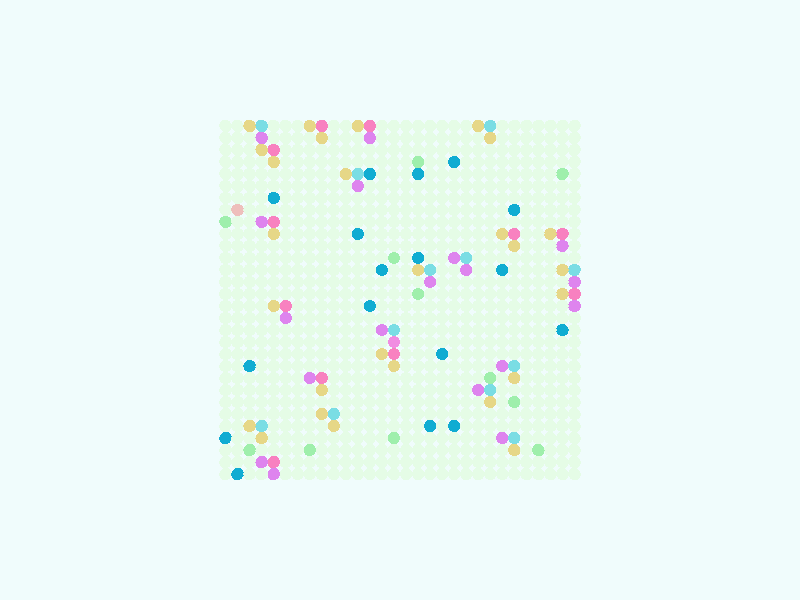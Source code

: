 global_settings {
  assumed_gamma 1
}
light_source {
  <-0.6, 1.6, 3.7>*10000
  rgb 1.3
}
camera {
  location <0,0,100>
  look_at <0,0,0>
}
background {
  color rgb < 0.87, 0.97, 0.97 >
}
sphere {
< -29.0, -29.0, 0 >, 1.0

pigment { color rgb < 0.7810431013583239, 0.9756186698709645, 0.7896547699681432 >
}}
sphere {
< -29.0, -27.0, 0 >, 1.0

pigment { color rgb < 0.7810431013583239, 0.9756186698709645, 0.7896547699681432 >
}}
sphere {
< -29.0, -25.0, 0 >, 1.0

pigment { color rgb < 0.7810431013583239, 0.9756186698709645, 0.7896547699681432 >
}}
sphere {
< -29.0, -23.0, 0 >, 1.0

pigment { color rgb < 0.7810431013583239, 0.9756186698709645, 0.7896547699681432 >
}}
sphere {
< -29.0, -21.0, 0 >, 1.0

pigment { color rgb < 0.7810431013583239, 0.9756186698709645, 0.7896547699681432 >
}}
sphere {
< -29.0, -19.0, 0 >, 1.0

pigment { color rgb < 0.7810431013583239, 0.9756186698709645, 0.7896547699681432 >
}}
sphere {
< -29.0, -17.0, 0 >, 1.0

pigment { color rgb < 0.7810431013583239, 0.9756186698709645, 0.7896547699681432 >
}}
sphere {
< -29.0, -15.0, 0 >, 1.0

pigment { color rgb < 0.7810431013583239, 0.9756186698709645, 0.7896547699681432 >
}}
sphere {
< -29.0, -13.0, 0 >, 1.0

pigment { color rgb < 0.7810431013583239, 0.9756186698709645, 0.7896547699681432 >
}}
sphere {
< -29.0, -11.0, 0 >, 1.0

pigment { color rgb < 0.7810431013583239, 0.9756186698709645, 0.7896547699681432 >
}}
sphere {
< -29.0, -9.0, 0 >, 1.0

pigment { color rgb < 0.7810431013583239, 0.9756186698709645, 0.7896547699681432 >
}}
sphere {
< -29.0, -7.0, 0 >, 1.0

pigment { color rgb < 0.7810431013583239, 0.9756186698709645, 0.7896547699681432 >
}}
sphere {
< -29.0, -5.0, 0 >, 1.0

pigment { color rgb < 0.7810431013583239, 0.9756186698709645, 0.7896547699681432 >
}}
sphere {
< -29.0, -3.0, 0 >, 1.0

pigment { color rgb < 0.7810431013583239, 0.9756186698709645, 0.7896547699681432 >
}}
sphere {
< -29.0, -1.0, 0 >, 1.0

pigment { color rgb < 0.727969891501101, 0.23035996914963985, 0.851025162746707 >
}}
sphere {
< -29.0, 1.0, 0 >, 1.0

pigment { color rgb < 0.9376250926608984, 0.21787920845850262, 0.5286661520342848 >
}}
sphere {
< -29.0, 3.0, 0 >, 1.0

pigment { color rgb < 0.727969891501101, 0.23035996914963985, 0.851025162746707 >
}}
sphere {
< -29.0, 5.0, 0 >, 1.0

pigment { color rgb < 0.19506757090472227, 0.7261142245114954, 0.7784924861970631 >
}}
sphere {
< -29.0, 7.0, 0 >, 1.0

pigment { color rgb < 0.7810431013583239, 0.9756186698709645, 0.7896547699681432 >
}}
sphere {
< -29.0, 9.0, 0 >, 1.0

pigment { color rgb < 0.7810431013583239, 0.9756186698709645, 0.7896547699681432 >
}}
sphere {
< -29.0, 11.0, 0 >, 1.0

pigment { color rgb < 0.7810431013583239, 0.9756186698709645, 0.7896547699681432 >
}}
sphere {
< -29.0, 13.0, 0 >, 1.0

pigment { color rgb < 0.7810431013583239, 0.9756186698709645, 0.7896547699681432 >
}}
sphere {
< -29.0, 15.0, 0 >, 1.0

pigment { color rgb < 0.7810431013583239, 0.9756186698709645, 0.7896547699681432 >
}}
sphere {
< -29.0, 17.0, 0 >, 1.0

pigment { color rgb < 0.7810431013583239, 0.9756186698709645, 0.7896547699681432 >
}}
sphere {
< -29.0, 19.0, 0 >, 1.0

pigment { color rgb < 0.7810431013583239, 0.9756186698709645, 0.7896547699681432 >
}}
sphere {
< -29.0, 21.0, 0 >, 1.0

pigment { color rgb < 0.7810431013583239, 0.9756186698709645, 0.7896547699681432 >
}}
sphere {
< -29.0, 23.0, 0 >, 1.0

pigment { color rgb < 0.7810431013583239, 0.9756186698709645, 0.7896547699681432 >
}}
sphere {
< -29.0, 25.0, 0 >, 1.0

pigment { color rgb < 0.7810431013583239, 0.9756186698709645, 0.7896547699681432 >
}}
sphere {
< -29.0, 27.0, 0 >, 1.0

pigment { color rgb < 0.7810431013583239, 0.9756186698709645, 0.7896547699681432 >
}}
sphere {
< -29.0, 29.0, 0 >, 1.0

pigment { color rgb < 0.7810431013583239, 0.9756186698709645, 0.7896547699681432 >
}}
sphere {
< -27.0, -29.0, 0 >, 1.0

pigment { color rgb < 0.7810431013583239, 0.9756186698709645, 0.7896547699681432 >
}}
sphere {
< -27.0, -27.0, 0 >, 1.0

pigment { color rgb < 0.7810431013583239, 0.9756186698709645, 0.7896547699681432 >
}}
sphere {
< -27.0, -25.0, 0 >, 1.0

pigment { color rgb < 0.7810431013583239, 0.9756186698709645, 0.7896547699681432 >
}}
sphere {
< -27.0, -23.0, 0 >, 1.0

pigment { color rgb < 0.7810431013583239, 0.9756186698709645, 0.7896547699681432 >
}}
sphere {
< -27.0, -21.0, 0 >, 1.0

pigment { color rgb < 0.7810431013583239, 0.9756186698709645, 0.7896547699681432 >
}}
sphere {
< -27.0, -19.0, 0 >, 1.0

pigment { color rgb < 0.7810431013583239, 0.9756186698709645, 0.7896547699681432 >
}}
sphere {
< -27.0, -17.0, 0 >, 1.0

pigment { color rgb < 0.7810431013583239, 0.9756186698709645, 0.7896547699681432 >
}}
sphere {
< -27.0, -15.0, 0 >, 1.0

pigment { color rgb < 0.7810431013583239, 0.9756186698709645, 0.7896547699681432 >
}}
sphere {
< -27.0, -13.0, 0 >, 1.0

pigment { color rgb < 0.7810431013583239, 0.9756186698709645, 0.7896547699681432 >
}}
sphere {
< -27.0, -11.0, 0 >, 1.0

pigment { color rgb < 0.7810431013583239, 0.9756186698709645, 0.7896547699681432 >
}}
sphere {
< -27.0, -9.0, 0 >, 1.0

pigment { color rgb < 0.7810431013583239, 0.9756186698709645, 0.7896547699681432 >
}}
sphere {
< -27.0, -7.0, 0 >, 1.0

pigment { color rgb < 0.7810431013583239, 0.9756186698709645, 0.7896547699681432 >
}}
sphere {
< -27.0, -5.0, 0 >, 1.0

pigment { color rgb < 0.005057318371890163, 0.41093833611595987, 0.6446883645764724 >
}}
sphere {
< -27.0, -3.0, 0 >, 1.0

pigment { color rgb < 0.7810431013583239, 0.9756186698709645, 0.7896547699681432 >
}}
sphere {
< -27.0, -1.0, 0 >, 1.0

pigment { color rgb < 0.7810431013583239, 0.9756186698709645, 0.7896547699681432 >
}}
sphere {
< -27.0, 1.0, 0 >, 1.0

pigment { color rgb < 0.7941202184301906, 0.6795120981508197, 0.24351896855346689 >
}}
sphere {
< -27.0, 3.0, 0 >, 1.0

pigment { color rgb < 0.7810431013583239, 0.9756186698709645, 0.7896547699681432 >
}}
sphere {
< -27.0, 5.0, 0 >, 1.0

pigment { color rgb < 0.7941202184301906, 0.6795120981508197, 0.24351896855346689 >
}}
sphere {
< -27.0, 7.0, 0 >, 1.0

pigment { color rgb < 0.7810431013583239, 0.9756186698709645, 0.7896547699681432 >
}}
sphere {
< -27.0, 9.0, 0 >, 1.0

pigment { color rgb < 0.727969891501101, 0.23035996914963985, 0.851025162746707 >
}}
sphere {
< -27.0, 11.0, 0 >, 1.0

pigment { color rgb < 0.9376250926608984, 0.21787920845850262, 0.5286661520342848 >
}}
sphere {
< -27.0, 13.0, 0 >, 1.0

pigment { color rgb < 0.7810431013583239, 0.9756186698709645, 0.7896547699681432 >
}}
sphere {
< -27.0, 15.0, 0 >, 1.0

pigment { color rgb < 0.7810431013583239, 0.9756186698709645, 0.7896547699681432 >
}}
sphere {
< -27.0, 17.0, 0 >, 1.0

pigment { color rgb < 0.7810431013583239, 0.9756186698709645, 0.7896547699681432 >
}}
sphere {
< -27.0, 19.0, 0 >, 1.0

pigment { color rgb < 0.7810431013583239, 0.9756186698709645, 0.7896547699681432 >
}}
sphere {
< -27.0, 21.0, 0 >, 1.0

pigment { color rgb < 0.3451491937258221, 0.8640112409488107, 0.4119218919016955 >
}}
sphere {
< -27.0, 23.0, 0 >, 1.0

pigment { color rgb < 0.7810431013583239, 0.9756186698709645, 0.7896547699681432 >
}}
sphere {
< -27.0, 25.0, 0 >, 1.0

pigment { color rgb < 0.7810431013583239, 0.9756186698709645, 0.7896547699681432 >
}}
sphere {
< -27.0, 27.0, 0 >, 1.0

pigment { color rgb < 0.7810431013583239, 0.9756186698709645, 0.7896547699681432 >
}}
sphere {
< -27.0, 29.0, 0 >, 1.0

pigment { color rgb < 0.7810431013583239, 0.9756186698709645, 0.7896547699681432 >
}}
sphere {
< -25.0, -29.0, 0 >, 1.0

pigment { color rgb < 0.7810431013583239, 0.9756186698709645, 0.7896547699681432 >
}}
sphere {
< -25.0, -27.0, 0 >, 1.0

pigment { color rgb < 0.7810431013583239, 0.9756186698709645, 0.7896547699681432 >
}}
sphere {
< -25.0, -25.0, 0 >, 1.0

pigment { color rgb < 0.7810431013583239, 0.9756186698709645, 0.7896547699681432 >
}}
sphere {
< -25.0, -23.0, 0 >, 1.0

pigment { color rgb < 0.7810431013583239, 0.9756186698709645, 0.7896547699681432 >
}}
sphere {
< -25.0, -21.0, 0 >, 1.0

pigment { color rgb < 0.7810431013583239, 0.9756186698709645, 0.7896547699681432 >
}}
sphere {
< -25.0, -19.0, 0 >, 1.0

pigment { color rgb < 0.7810431013583239, 0.9756186698709645, 0.7896547699681432 >
}}
sphere {
< -25.0, -17.0, 0 >, 1.0

pigment { color rgb < 0.7810431013583239, 0.9756186698709645, 0.7896547699681432 >
}}
sphere {
< -25.0, -15.0, 0 >, 1.0

pigment { color rgb < 0.7810431013583239, 0.9756186698709645, 0.7896547699681432 >
}}
sphere {
< -25.0, -13.0, 0 >, 1.0

pigment { color rgb < 0.7810431013583239, 0.9756186698709645, 0.7896547699681432 >
}}
sphere {
< -25.0, -11.0, 0 >, 1.0

pigment { color rgb < 0.7810431013583239, 0.9756186698709645, 0.7896547699681432 >
}}
sphere {
< -25.0, -9.0, 0 >, 1.0

pigment { color rgb < 0.7810431013583239, 0.9756186698709645, 0.7896547699681432 >
}}
sphere {
< -25.0, -7.0, 0 >, 1.0

pigment { color rgb < 0.7810431013583239, 0.9756186698709645, 0.7896547699681432 >
}}
sphere {
< -25.0, -5.0, 0 >, 1.0

pigment { color rgb < 0.7810431013583239, 0.9756186698709645, 0.7896547699681432 >
}}
sphere {
< -25.0, -3.0, 0 >, 1.0

pigment { color rgb < 0.7810431013583239, 0.9756186698709645, 0.7896547699681432 >
}}
sphere {
< -25.0, -1.0, 0 >, 1.0

pigment { color rgb < 0.7810431013583239, 0.9756186698709645, 0.7896547699681432 >
}}
sphere {
< -25.0, 1.0, 0 >, 1.0

pigment { color rgb < 0.7810431013583239, 0.9756186698709645, 0.7896547699681432 >
}}
sphere {
< -25.0, 3.0, 0 >, 1.0

pigment { color rgb < 0.7810431013583239, 0.9756186698709645, 0.7896547699681432 >
}}
sphere {
< -25.0, 5.0, 0 >, 1.0

pigment { color rgb < 0.7810431013583239, 0.9756186698709645, 0.7896547699681432 >
}}
sphere {
< -25.0, 7.0, 0 >, 1.0

pigment { color rgb < 0.7810431013583239, 0.9756186698709645, 0.7896547699681432 >
}}
sphere {
< -25.0, 9.0, 0 >, 1.0

pigment { color rgb < 0.7810431013583239, 0.9756186698709645, 0.7896547699681432 >
}}
sphere {
< -25.0, 11.0, 0 >, 1.0

pigment { color rgb < 0.7941202184301906, 0.6795120981508197, 0.24351896855346689 >
}}
sphere {
< -25.0, 13.0, 0 >, 1.0

pigment { color rgb < 0.7810431013583239, 0.9756186698709645, 0.7896547699681432 >
}}
sphere {
< -25.0, 15.0, 0 >, 1.0

pigment { color rgb < 0.7810431013583239, 0.9756186698709645, 0.7896547699681432 >
}}
sphere {
< -25.0, 17.0, 0 >, 1.0

pigment { color rgb < 0.7810431013583239, 0.9756186698709645, 0.7896547699681432 >
}}
sphere {
< -25.0, 19.0, 0 >, 1.0

pigment { color rgb < 0.7810431013583239, 0.9756186698709645, 0.7896547699681432 >
}}
sphere {
< -25.0, 21.0, 0 >, 1.0

pigment { color rgb < 0.7810431013583239, 0.9756186698709645, 0.7896547699681432 >
}}
sphere {
< -25.0, 23.0, 0 >, 1.0

pigment { color rgb < 0.7810431013583239, 0.9756186698709645, 0.7896547699681432 >
}}
sphere {
< -25.0, 25.0, 0 >, 1.0

pigment { color rgb < 0.7810431013583239, 0.9756186698709645, 0.7896547699681432 >
}}
sphere {
< -25.0, 27.0, 0 >, 1.0

pigment { color rgb < 0.7810431013583239, 0.9756186698709645, 0.7896547699681432 >
}}
sphere {
< -25.0, 29.0, 0 >, 1.0

pigment { color rgb < 0.7810431013583239, 0.9756186698709645, 0.7896547699681432 >
}}
sphere {
< -23.0, -29.0, 0 >, 1.0

pigment { color rgb < 0.7810431013583239, 0.9756186698709645, 0.7896547699681432 >
}}
sphere {
< -23.0, -27.0, 0 >, 1.0

pigment { color rgb < 0.7810431013583239, 0.9756186698709645, 0.7896547699681432 >
}}
sphere {
< -23.0, -25.0, 0 >, 1.0

pigment { color rgb < 0.3451491937258221, 0.8640112409488107, 0.4119218919016955 >
}}
sphere {
< -23.0, -23.0, 0 >, 1.0

pigment { color rgb < 0.7810431013583239, 0.9756186698709645, 0.7896547699681432 >
}}
sphere {
< -23.0, -21.0, 0 >, 1.0

pigment { color rgb < 0.7810431013583239, 0.9756186698709645, 0.7896547699681432 >
}}
sphere {
< -23.0, -19.0, 0 >, 1.0

pigment { color rgb < 0.7810431013583239, 0.9756186698709645, 0.7896547699681432 >
}}
sphere {
< -23.0, -17.0, 0 >, 1.0

pigment { color rgb < 0.7810431013583239, 0.9756186698709645, 0.7896547699681432 >
}}
sphere {
< -23.0, -15.0, 0 >, 1.0

pigment { color rgb < 0.7810431013583239, 0.9756186698709645, 0.7896547699681432 >
}}
sphere {
< -23.0, -13.0, 0 >, 1.0

pigment { color rgb < 0.7810431013583239, 0.9756186698709645, 0.7896547699681432 >
}}
sphere {
< -23.0, -11.0, 0 >, 1.0

pigment { color rgb < 0.7810431013583239, 0.9756186698709645, 0.7896547699681432 >
}}
sphere {
< -23.0, -9.0, 0 >, 1.0

pigment { color rgb < 0.7810431013583239, 0.9756186698709645, 0.7896547699681432 >
}}
sphere {
< -23.0, -7.0, 0 >, 1.0

pigment { color rgb < 0.7810431013583239, 0.9756186698709645, 0.7896547699681432 >
}}
sphere {
< -23.0, -5.0, 0 >, 1.0

pigment { color rgb < 0.7810431013583239, 0.9756186698709645, 0.7896547699681432 >
}}
sphere {
< -23.0, -3.0, 0 >, 1.0

pigment { color rgb < 0.7810431013583239, 0.9756186698709645, 0.7896547699681432 >
}}
sphere {
< -23.0, -1.0, 0 >, 1.0

pigment { color rgb < 0.7810431013583239, 0.9756186698709645, 0.7896547699681432 >
}}
sphere {
< -23.0, 1.0, 0 >, 1.0

pigment { color rgb < 0.7810431013583239, 0.9756186698709645, 0.7896547699681432 >
}}
sphere {
< -23.0, 3.0, 0 >, 1.0

pigment { color rgb < 0.7810431013583239, 0.9756186698709645, 0.7896547699681432 >
}}
sphere {
< -23.0, 5.0, 0 >, 1.0

pigment { color rgb < 0.7810431013583239, 0.9756186698709645, 0.7896547699681432 >
}}
sphere {
< -23.0, 7.0, 0 >, 1.0

pigment { color rgb < 0.7810431013583239, 0.9756186698709645, 0.7896547699681432 >
}}
sphere {
< -23.0, 9.0, 0 >, 1.0

pigment { color rgb < 0.7810431013583239, 0.9756186698709645, 0.7896547699681432 >
}}
sphere {
< -23.0, 11.0, 0 >, 1.0

pigment { color rgb < 0.7810431013583239, 0.9756186698709645, 0.7896547699681432 >
}}
sphere {
< -23.0, 13.0, 0 >, 1.0

pigment { color rgb < 0.7810431013583239, 0.9756186698709645, 0.7896547699681432 >
}}
sphere {
< -23.0, 15.0, 0 >, 1.0

pigment { color rgb < 0.7810431013583239, 0.9756186698709645, 0.7896547699681432 >
}}
sphere {
< -23.0, 17.0, 0 >, 1.0

pigment { color rgb < 0.7810431013583239, 0.9756186698709645, 0.7896547699681432 >
}}
sphere {
< -23.0, 19.0, 0 >, 1.0

pigment { color rgb < 0.7810431013583239, 0.9756186698709645, 0.7896547699681432 >
}}
sphere {
< -23.0, 21.0, 0 >, 1.0

pigment { color rgb < 0.7810431013583239, 0.9756186698709645, 0.7896547699681432 >
}}
sphere {
< -23.0, 23.0, 0 >, 1.0

pigment { color rgb < 0.7810431013583239, 0.9756186698709645, 0.7896547699681432 >
}}
sphere {
< -23.0, 25.0, 0 >, 1.0

pigment { color rgb < 0.7810431013583239, 0.9756186698709645, 0.7896547699681432 >
}}
sphere {
< -23.0, 27.0, 0 >, 1.0

pigment { color rgb < 0.7810431013583239, 0.9756186698709645, 0.7896547699681432 >
}}
sphere {
< -23.0, 29.0, 0 >, 1.0

pigment { color rgb < 0.7810431013583239, 0.9756186698709645, 0.7896547699681432 >
}}
sphere {
< -21.0, -29.0, 0 >, 1.0

pigment { color rgb < 0.7810431013583239, 0.9756186698709645, 0.7896547699681432 >
}}
sphere {
< -21.0, -27.0, 0 >, 1.0

pigment { color rgb < 0.7810431013583239, 0.9756186698709645, 0.7896547699681432 >
}}
sphere {
< -21.0, -25.0, 0 >, 1.0

pigment { color rgb < 0.7810431013583239, 0.9756186698709645, 0.7896547699681432 >
}}
sphere {
< -21.0, -23.0, 0 >, 1.0

pigment { color rgb < 0.7810431013583239, 0.9756186698709645, 0.7896547699681432 >
}}
sphere {
< -21.0, -21.0, 0 >, 1.0

pigment { color rgb < 0.7810431013583239, 0.9756186698709645, 0.7896547699681432 >
}}
sphere {
< -21.0, -19.0, 0 >, 1.0

pigment { color rgb < 0.7810431013583239, 0.9756186698709645, 0.7896547699681432 >
}}
sphere {
< -21.0, -17.0, 0 >, 1.0

pigment { color rgb < 0.7810431013583239, 0.9756186698709645, 0.7896547699681432 >
}}
sphere {
< -21.0, -15.0, 0 >, 1.0

pigment { color rgb < 0.7810431013583239, 0.9756186698709645, 0.7896547699681432 >
}}
sphere {
< -21.0, -13.0, 0 >, 1.0

pigment { color rgb < 0.7810431013583239, 0.9756186698709645, 0.7896547699681432 >
}}
sphere {
< -21.0, -11.0, 0 >, 1.0

pigment { color rgb < 0.7810431013583239, 0.9756186698709645, 0.7896547699681432 >
}}
sphere {
< -21.0, -9.0, 0 >, 1.0

pigment { color rgb < 0.7810431013583239, 0.9756186698709645, 0.7896547699681432 >
}}
sphere {
< -21.0, -7.0, 0 >, 1.0

pigment { color rgb < 0.7810431013583239, 0.9756186698709645, 0.7896547699681432 >
}}
sphere {
< -21.0, -5.0, 0 >, 1.0

pigment { color rgb < 0.7810431013583239, 0.9756186698709645, 0.7896547699681432 >
}}
sphere {
< -21.0, -3.0, 0 >, 1.0

pigment { color rgb < 0.7810431013583239, 0.9756186698709645, 0.7896547699681432 >
}}
sphere {
< -21.0, -1.0, 0 >, 1.0

pigment { color rgb < 0.7810431013583239, 0.9756186698709645, 0.7896547699681432 >
}}
sphere {
< -21.0, 1.0, 0 >, 1.0

pigment { color rgb < 0.7810431013583239, 0.9756186698709645, 0.7896547699681432 >
}}
sphere {
< -21.0, 3.0, 0 >, 1.0

pigment { color rgb < 0.7810431013583239, 0.9756186698709645, 0.7896547699681432 >
}}
sphere {
< -21.0, 5.0, 0 >, 1.0

pigment { color rgb < 0.7810431013583239, 0.9756186698709645, 0.7896547699681432 >
}}
sphere {
< -21.0, 7.0, 0 >, 1.0

pigment { color rgb < 0.7810431013583239, 0.9756186698709645, 0.7896547699681432 >
}}
sphere {
< -21.0, 9.0, 0 >, 1.0

pigment { color rgb < 0.7810431013583239, 0.9756186698709645, 0.7896547699681432 >
}}
sphere {
< -21.0, 11.0, 0 >, 1.0

pigment { color rgb < 0.7810431013583239, 0.9756186698709645, 0.7896547699681432 >
}}
sphere {
< -21.0, 13.0, 0 >, 1.0

pigment { color rgb < 0.7810431013583239, 0.9756186698709645, 0.7896547699681432 >
}}
sphere {
< -21.0, 15.0, 0 >, 1.0

pigment { color rgb < 0.7810431013583239, 0.9756186698709645, 0.7896547699681432 >
}}
sphere {
< -21.0, 17.0, 0 >, 1.0

pigment { color rgb < 0.7810431013583239, 0.9756186698709645, 0.7896547699681432 >
}}
sphere {
< -21.0, 19.0, 0 >, 1.0

pigment { color rgb < 0.7810431013583239, 0.9756186698709645, 0.7896547699681432 >
}}
sphere {
< -21.0, 21.0, 0 >, 1.0

pigment { color rgb < 0.7810431013583239, 0.9756186698709645, 0.7896547699681432 >
}}
sphere {
< -21.0, 23.0, 0 >, 1.0

pigment { color rgb < 0.7810431013583239, 0.9756186698709645, 0.7896547699681432 >
}}
sphere {
< -21.0, 25.0, 0 >, 1.0

pigment { color rgb < 0.7810431013583239, 0.9756186698709645, 0.7896547699681432 >
}}
sphere {
< -21.0, 27.0, 0 >, 1.0

pigment { color rgb < 0.7810431013583239, 0.9756186698709645, 0.7896547699681432 >
}}
sphere {
< -21.0, 29.0, 0 >, 1.0

pigment { color rgb < 0.7810431013583239, 0.9756186698709645, 0.7896547699681432 >
}}
sphere {
< -19.0, -29.0, 0 >, 1.0

pigment { color rgb < 0.7810431013583239, 0.9756186698709645, 0.7896547699681432 >
}}
sphere {
< -19.0, -27.0, 0 >, 1.0

pigment { color rgb < 0.7810431013583239, 0.9756186698709645, 0.7896547699681432 >
}}
sphere {
< -19.0, -25.0, 0 >, 1.0

pigment { color rgb < 0.7941202184301906, 0.6795120981508197, 0.24351896855346689 >
}}
sphere {
< -19.0, -23.0, 0 >, 1.0

pigment { color rgb < 0.19506757090472227, 0.7261142245114954, 0.7784924861970631 >
}}
sphere {
< -19.0, -21.0, 0 >, 1.0

pigment { color rgb < 0.7810431013583239, 0.9756186698709645, 0.7896547699681432 >
}}
sphere {
< -19.0, -19.0, 0 >, 1.0

pigment { color rgb < 0.7810431013583239, 0.9756186698709645, 0.7896547699681432 >
}}
sphere {
< -19.0, -17.0, 0 >, 1.0

pigment { color rgb < 0.3451491937258221, 0.8640112409488107, 0.4119218919016955 >
}}
sphere {
< -19.0, -15.0, 0 >, 1.0

pigment { color rgb < 0.7810431013583239, 0.9756186698709645, 0.7896547699681432 >
}}
sphere {
< -19.0, -13.0, 0 >, 1.0

pigment { color rgb < 0.7941202184301906, 0.6795120981508197, 0.24351896855346689 >
}}
sphere {
< -19.0, -11.0, 0 >, 1.0

pigment { color rgb < 0.19506757090472227, 0.7261142245114954, 0.7784924861970631 >
}}
sphere {
< -19.0, -9.0, 0 >, 1.0

pigment { color rgb < 0.7810431013583239, 0.9756186698709645, 0.7896547699681432 >
}}
sphere {
< -19.0, -7.0, 0 >, 1.0

pigment { color rgb < 0.7810431013583239, 0.9756186698709645, 0.7896547699681432 >
}}
sphere {
< -19.0, -5.0, 0 >, 1.0

pigment { color rgb < 0.7810431013583239, 0.9756186698709645, 0.7896547699681432 >
}}
sphere {
< -19.0, -3.0, 0 >, 1.0

pigment { color rgb < 0.7810431013583239, 0.9756186698709645, 0.7896547699681432 >
}}
sphere {
< -19.0, -1.0, 0 >, 1.0

pigment { color rgb < 0.7810431013583239, 0.9756186698709645, 0.7896547699681432 >
}}
sphere {
< -19.0, 1.0, 0 >, 1.0

pigment { color rgb < 0.7810431013583239, 0.9756186698709645, 0.7896547699681432 >
}}
sphere {
< -19.0, 3.0, 0 >, 1.0

pigment { color rgb < 0.7810431013583239, 0.9756186698709645, 0.7896547699681432 >
}}
sphere {
< -19.0, 5.0, 0 >, 1.0

pigment { color rgb < 0.7810431013583239, 0.9756186698709645, 0.7896547699681432 >
}}
sphere {
< -19.0, 7.0, 0 >, 1.0

pigment { color rgb < 0.7810431013583239, 0.9756186698709645, 0.7896547699681432 >
}}
sphere {
< -19.0, 9.0, 0 >, 1.0

pigment { color rgb < 0.7941202184301906, 0.6795120981508197, 0.24351896855346689 >
}}
sphere {
< -19.0, 11.0, 0 >, 1.0

pigment { color rgb < 0.9376250926608984, 0.21787920845850262, 0.5286661520342848 >
}}
sphere {
< -19.0, 13.0, 0 >, 1.0

pigment { color rgb < 0.7810431013583239, 0.9756186698709645, 0.7896547699681432 >
}}
sphere {
< -19.0, 15.0, 0 >, 1.0

pigment { color rgb < 0.005057318371890163, 0.41093833611595987, 0.6446883645764724 >
}}
sphere {
< -19.0, 17.0, 0 >, 1.0

pigment { color rgb < 0.7810431013583239, 0.9756186698709645, 0.7896547699681432 >
}}
sphere {
< -19.0, 19.0, 0 >, 1.0

pigment { color rgb < 0.7810431013583239, 0.9756186698709645, 0.7896547699681432 >
}}
sphere {
< -19.0, 21.0, 0 >, 1.0

pigment { color rgb < 0.7810431013583239, 0.9756186698709645, 0.7896547699681432 >
}}
sphere {
< -19.0, 23.0, 0 >, 1.0

pigment { color rgb < 0.7810431013583239, 0.9756186698709645, 0.7896547699681432 >
}}
sphere {
< -19.0, 25.0, 0 >, 1.0

pigment { color rgb < 0.7810431013583239, 0.9756186698709645, 0.7896547699681432 >
}}
sphere {
< -19.0, 27.0, 0 >, 1.0

pigment { color rgb < 0.7810431013583239, 0.9756186698709645, 0.7896547699681432 >
}}
sphere {
< -19.0, 29.0, 0 >, 1.0

pigment { color rgb < 0.7810431013583239, 0.9756186698709645, 0.7896547699681432 >
}}
sphere {
< -17.0, -29.0, 0 >, 1.0

pigment { color rgb < 0.7810431013583239, 0.9756186698709645, 0.7896547699681432 >
}}
sphere {
< -17.0, -27.0, 0 >, 1.0

pigment { color rgb < 0.7810431013583239, 0.9756186698709645, 0.7896547699681432 >
}}
sphere {
< -17.0, -25.0, 0 >, 1.0

pigment { color rgb < 0.7810431013583239, 0.9756186698709645, 0.7896547699681432 >
}}
sphere {
< -17.0, -23.0, 0 >, 1.0

pigment { color rgb < 0.727969891501101, 0.23035996914963985, 0.851025162746707 >
}}
sphere {
< -17.0, -21.0, 0 >, 1.0

pigment { color rgb < 0.7810431013583239, 0.9756186698709645, 0.7896547699681432 >
}}
sphere {
< -17.0, -19.0, 0 >, 1.0

pigment { color rgb < 0.7810431013583239, 0.9756186698709645, 0.7896547699681432 >
}}
sphere {
< -17.0, -17.0, 0 >, 1.0

pigment { color rgb < 0.7810431013583239, 0.9756186698709645, 0.7896547699681432 >
}}
sphere {
< -17.0, -15.0, 0 >, 1.0

pigment { color rgb < 0.7810431013583239, 0.9756186698709645, 0.7896547699681432 >
}}
sphere {
< -17.0, -13.0, 0 >, 1.0

pigment { color rgb < 0.7810431013583239, 0.9756186698709645, 0.7896547699681432 >
}}
sphere {
< -17.0, -11.0, 0 >, 1.0

pigment { color rgb < 0.727969891501101, 0.23035996914963985, 0.851025162746707 >
}}
sphere {
< -17.0, -9.0, 0 >, 1.0

pigment { color rgb < 0.7810431013583239, 0.9756186698709645, 0.7896547699681432 >
}}
sphere {
< -17.0, -7.0, 0 >, 1.0

pigment { color rgb < 0.7810431013583239, 0.9756186698709645, 0.7896547699681432 >
}}
sphere {
< -17.0, -5.0, 0 >, 1.0

pigment { color rgb < 0.7810431013583239, 0.9756186698709645, 0.7896547699681432 >
}}
sphere {
< -17.0, -3.0, 0 >, 1.0

pigment { color rgb < 0.7810431013583239, 0.9756186698709645, 0.7896547699681432 >
}}
sphere {
< -17.0, -1.0, 0 >, 1.0

pigment { color rgb < 0.7810431013583239, 0.9756186698709645, 0.7896547699681432 >
}}
sphere {
< -17.0, 1.0, 0 >, 1.0

pigment { color rgb < 0.7810431013583239, 0.9756186698709645, 0.7896547699681432 >
}}
sphere {
< -17.0, 3.0, 0 >, 1.0

pigment { color rgb < 0.7810431013583239, 0.9756186698709645, 0.7896547699681432 >
}}
sphere {
< -17.0, 5.0, 0 >, 1.0

pigment { color rgb < 0.005057318371890163, 0.41093833611595987, 0.6446883645764724 >
}}
sphere {
< -17.0, 7.0, 0 >, 1.0

pigment { color rgb < 0.7810431013583239, 0.9756186698709645, 0.7896547699681432 >
}}
sphere {
< -17.0, 9.0, 0 >, 1.0

pigment { color rgb < 0.7810431013583239, 0.9756186698709645, 0.7896547699681432 >
}}
sphere {
< -17.0, 11.0, 0 >, 1.0

pigment { color rgb < 0.7941202184301906, 0.6795120981508197, 0.24351896855346689 >
}}
sphere {
< -17.0, 13.0, 0 >, 1.0

pigment { color rgb < 0.7810431013583239, 0.9756186698709645, 0.7896547699681432 >
}}
sphere {
< -17.0, 15.0, 0 >, 1.0

pigment { color rgb < 0.7810431013583239, 0.9756186698709645, 0.7896547699681432 >
}}
sphere {
< -17.0, 17.0, 0 >, 1.0

pigment { color rgb < 0.7810431013583239, 0.9756186698709645, 0.7896547699681432 >
}}
sphere {
< -17.0, 19.0, 0 >, 1.0

pigment { color rgb < 0.7810431013583239, 0.9756186698709645, 0.7896547699681432 >
}}
sphere {
< -17.0, 21.0, 0 >, 1.0

pigment { color rgb < 0.7810431013583239, 0.9756186698709645, 0.7896547699681432 >
}}
sphere {
< -17.0, 23.0, 0 >, 1.0

pigment { color rgb < 0.7810431013583239, 0.9756186698709645, 0.7896547699681432 >
}}
sphere {
< -17.0, 25.0, 0 >, 1.0

pigment { color rgb < 0.7810431013583239, 0.9756186698709645, 0.7896547699681432 >
}}
sphere {
< -17.0, 27.0, 0 >, 1.0

pigment { color rgb < 0.7810431013583239, 0.9756186698709645, 0.7896547699681432 >
}}
sphere {
< -17.0, 29.0, 0 >, 1.0

pigment { color rgb < 0.7810431013583239, 0.9756186698709645, 0.7896547699681432 >
}}
sphere {
< -15.0, -29.0, 0 >, 1.0

pigment { color rgb < 0.7810431013583239, 0.9756186698709645, 0.7896547699681432 >
}}
sphere {
< -15.0, -27.0, 0 >, 1.0

pigment { color rgb < 0.7810431013583239, 0.9756186698709645, 0.7896547699681432 >
}}
sphere {
< -15.0, -25.0, 0 >, 1.0

pigment { color rgb < 0.7810431013583239, 0.9756186698709645, 0.7896547699681432 >
}}
sphere {
< -15.0, -23.0, 0 >, 1.0

pigment { color rgb < 0.7810431013583239, 0.9756186698709645, 0.7896547699681432 >
}}
sphere {
< -15.0, -21.0, 0 >, 1.0

pigment { color rgb < 0.7810431013583239, 0.9756186698709645, 0.7896547699681432 >
}}
sphere {
< -15.0, -19.0, 0 >, 1.0

pigment { color rgb < 0.7810431013583239, 0.9756186698709645, 0.7896547699681432 >
}}
sphere {
< -15.0, -17.0, 0 >, 1.0

pigment { color rgb < 0.7941202184301906, 0.6795120981508197, 0.24351896855346689 >
}}
sphere {
< -15.0, -15.0, 0 >, 1.0

pigment { color rgb < 0.19506757090472227, 0.7261142245114954, 0.7784924861970631 >
}}
sphere {
< -15.0, -13.0, 0 >, 1.0

pigment { color rgb < 0.3451491937258221, 0.8640112409488107, 0.4119218919016955 >
}}
sphere {
< -15.0, -11.0, 0 >, 1.0

pigment { color rgb < 0.7810431013583239, 0.9756186698709645, 0.7896547699681432 >
}}
sphere {
< -15.0, -9.0, 0 >, 1.0

pigment { color rgb < 0.7810431013583239, 0.9756186698709645, 0.7896547699681432 >
}}
sphere {
< -15.0, -7.0, 0 >, 1.0

pigment { color rgb < 0.7810431013583239, 0.9756186698709645, 0.7896547699681432 >
}}
sphere {
< -15.0, -5.0, 0 >, 1.0

pigment { color rgb < 0.7810431013583239, 0.9756186698709645, 0.7896547699681432 >
}}
sphere {
< -15.0, -3.0, 0 >, 1.0

pigment { color rgb < 0.7810431013583239, 0.9756186698709645, 0.7896547699681432 >
}}
sphere {
< -15.0, -1.0, 0 >, 1.0

pigment { color rgb < 0.7810431013583239, 0.9756186698709645, 0.7896547699681432 >
}}
sphere {
< -15.0, 1.0, 0 >, 1.0

pigment { color rgb < 0.7810431013583239, 0.9756186698709645, 0.7896547699681432 >
}}
sphere {
< -15.0, 3.0, 0 >, 1.0

pigment { color rgb < 0.7810431013583239, 0.9756186698709645, 0.7896547699681432 >
}}
sphere {
< -15.0, 5.0, 0 >, 1.0

pigment { color rgb < 0.7810431013583239, 0.9756186698709645, 0.7896547699681432 >
}}
sphere {
< -15.0, 7.0, 0 >, 1.0

pigment { color rgb < 0.7810431013583239, 0.9756186698709645, 0.7896547699681432 >
}}
sphere {
< -15.0, 9.0, 0 >, 1.0

pigment { color rgb < 0.7810431013583239, 0.9756186698709645, 0.7896547699681432 >
}}
sphere {
< -15.0, 11.0, 0 >, 1.0

pigment { color rgb < 0.7810431013583239, 0.9756186698709645, 0.7896547699681432 >
}}
sphere {
< -15.0, 13.0, 0 >, 1.0

pigment { color rgb < 0.7810431013583239, 0.9756186698709645, 0.7896547699681432 >
}}
sphere {
< -15.0, 15.0, 0 >, 1.0

pigment { color rgb < 0.7810431013583239, 0.9756186698709645, 0.7896547699681432 >
}}
sphere {
< -15.0, 17.0, 0 >, 1.0

pigment { color rgb < 0.7810431013583239, 0.9756186698709645, 0.7896547699681432 >
}}
sphere {
< -15.0, 19.0, 0 >, 1.0

pigment { color rgb < 0.7810431013583239, 0.9756186698709645, 0.7896547699681432 >
}}
sphere {
< -15.0, 21.0, 0 >, 1.0

pigment { color rgb < 0.7810431013583239, 0.9756186698709645, 0.7896547699681432 >
}}
sphere {
< -15.0, 23.0, 0 >, 1.0

pigment { color rgb < 0.7810431013583239, 0.9756186698709645, 0.7896547699681432 >
}}
sphere {
< -15.0, 25.0, 0 >, 1.0

pigment { color rgb < 0.7810431013583239, 0.9756186698709645, 0.7896547699681432 >
}}
sphere {
< -15.0, 27.0, 0 >, 1.0

pigment { color rgb < 0.7941202184301906, 0.6795120981508197, 0.24351896855346689 >
}}
sphere {
< -15.0, 29.0, 0 >, 1.0

pigment { color rgb < 0.19506757090472227, 0.7261142245114954, 0.7784924861970631 >
}}
sphere {
< -13.0, -29.0, 0 >, 1.0

pigment { color rgb < 0.7810431013583239, 0.9756186698709645, 0.7896547699681432 >
}}
sphere {
< -13.0, -27.0, 0 >, 1.0

pigment { color rgb < 0.7810431013583239, 0.9756186698709645, 0.7896547699681432 >
}}
sphere {
< -13.0, -25.0, 0 >, 1.0

pigment { color rgb < 0.7810431013583239, 0.9756186698709645, 0.7896547699681432 >
}}
sphere {
< -13.0, -23.0, 0 >, 1.0

pigment { color rgb < 0.7810431013583239, 0.9756186698709645, 0.7896547699681432 >
}}
sphere {
< -13.0, -21.0, 0 >, 1.0

pigment { color rgb < 0.7810431013583239, 0.9756186698709645, 0.7896547699681432 >
}}
sphere {
< -13.0, -19.0, 0 >, 1.0

pigment { color rgb < 0.7810431013583239, 0.9756186698709645, 0.7896547699681432 >
}}
sphere {
< -13.0, -17.0, 0 >, 1.0

pigment { color rgb < 0.7810431013583239, 0.9756186698709645, 0.7896547699681432 >
}}
sphere {
< -13.0, -15.0, 0 >, 1.0

pigment { color rgb < 0.727969891501101, 0.23035996914963985, 0.851025162746707 >
}}
sphere {
< -13.0, -13.0, 0 >, 1.0

pigment { color rgb < 0.7810431013583239, 0.9756186698709645, 0.7896547699681432 >
}}
sphere {
< -13.0, -11.0, 0 >, 1.0

pigment { color rgb < 0.7810431013583239, 0.9756186698709645, 0.7896547699681432 >
}}
sphere {
< -13.0, -9.0, 0 >, 1.0

pigment { color rgb < 0.7810431013583239, 0.9756186698709645, 0.7896547699681432 >
}}
sphere {
< -13.0, -7.0, 0 >, 1.0

pigment { color rgb < 0.7810431013583239, 0.9756186698709645, 0.7896547699681432 >
}}
sphere {
< -13.0, -5.0, 0 >, 1.0

pigment { color rgb < 0.7810431013583239, 0.9756186698709645, 0.7896547699681432 >
}}
sphere {
< -13.0, -3.0, 0 >, 1.0

pigment { color rgb < 0.7810431013583239, 0.9756186698709645, 0.7896547699681432 >
}}
sphere {
< -13.0, -1.0, 0 >, 1.0

pigment { color rgb < 0.7810431013583239, 0.9756186698709645, 0.7896547699681432 >
}}
sphere {
< -13.0, 1.0, 0 >, 1.0

pigment { color rgb < 0.7810431013583239, 0.9756186698709645, 0.7896547699681432 >
}}
sphere {
< -13.0, 3.0, 0 >, 1.0

pigment { color rgb < 0.7810431013583239, 0.9756186698709645, 0.7896547699681432 >
}}
sphere {
< -13.0, 5.0, 0 >, 1.0

pigment { color rgb < 0.7810431013583239, 0.9756186698709645, 0.7896547699681432 >
}}
sphere {
< -13.0, 7.0, 0 >, 1.0

pigment { color rgb < 0.7810431013583239, 0.9756186698709645, 0.7896547699681432 >
}}
sphere {
< -13.0, 9.0, 0 >, 1.0

pigment { color rgb < 0.7810431013583239, 0.9756186698709645, 0.7896547699681432 >
}}
sphere {
< -13.0, 11.0, 0 >, 1.0

pigment { color rgb < 0.7810431013583239, 0.9756186698709645, 0.7896547699681432 >
}}
sphere {
< -13.0, 13.0, 0 >, 1.0

pigment { color rgb < 0.7810431013583239, 0.9756186698709645, 0.7896547699681432 >
}}
sphere {
< -13.0, 15.0, 0 >, 1.0

pigment { color rgb < 0.7810431013583239, 0.9756186698709645, 0.7896547699681432 >
}}
sphere {
< -13.0, 17.0, 0 >, 1.0

pigment { color rgb < 0.7810431013583239, 0.9756186698709645, 0.7896547699681432 >
}}
sphere {
< -13.0, 19.0, 0 >, 1.0

pigment { color rgb < 0.7810431013583239, 0.9756186698709645, 0.7896547699681432 >
}}
sphere {
< -13.0, 21.0, 0 >, 1.0

pigment { color rgb < 0.7810431013583239, 0.9756186698709645, 0.7896547699681432 >
}}
sphere {
< -13.0, 23.0, 0 >, 1.0

pigment { color rgb < 0.7810431013583239, 0.9756186698709645, 0.7896547699681432 >
}}
sphere {
< -13.0, 25.0, 0 >, 1.0

pigment { color rgb < 0.7810431013583239, 0.9756186698709645, 0.7896547699681432 >
}}
sphere {
< -13.0, 27.0, 0 >, 1.0

pigment { color rgb < 0.7810431013583239, 0.9756186698709645, 0.7896547699681432 >
}}
sphere {
< -13.0, 29.0, 0 >, 1.0

pigment { color rgb < 0.7941202184301906, 0.6795120981508197, 0.24351896855346689 >
}}
sphere {
< -11.0, -29.0, 0 >, 1.0

pigment { color rgb < 0.7810431013583239, 0.9756186698709645, 0.7896547699681432 >
}}
sphere {
< -11.0, -27.0, 0 >, 1.0

pigment { color rgb < 0.7810431013583239, 0.9756186698709645, 0.7896547699681432 >
}}
sphere {
< -11.0, -25.0, 0 >, 1.0

pigment { color rgb < 0.7810431013583239, 0.9756186698709645, 0.7896547699681432 >
}}
sphere {
< -11.0, -23.0, 0 >, 1.0

pigment { color rgb < 0.7810431013583239, 0.9756186698709645, 0.7896547699681432 >
}}
sphere {
< -11.0, -21.0, 0 >, 1.0

pigment { color rgb < 0.7810431013583239, 0.9756186698709645, 0.7896547699681432 >
}}
sphere {
< -11.0, -19.0, 0 >, 1.0

pigment { color rgb < 0.7810431013583239, 0.9756186698709645, 0.7896547699681432 >
}}
sphere {
< -11.0, -17.0, 0 >, 1.0

pigment { color rgb < 0.7810431013583239, 0.9756186698709645, 0.7896547699681432 >
}}
sphere {
< -11.0, -15.0, 0 >, 1.0

pigment { color rgb < 0.7810431013583239, 0.9756186698709645, 0.7896547699681432 >
}}
sphere {
< -11.0, -13.0, 0 >, 1.0

pigment { color rgb < 0.7810431013583239, 0.9756186698709645, 0.7896547699681432 >
}}
sphere {
< -11.0, -11.0, 0 >, 1.0

pigment { color rgb < 0.7810431013583239, 0.9756186698709645, 0.7896547699681432 >
}}
sphere {
< -11.0, -9.0, 0 >, 1.0

pigment { color rgb < 0.7810431013583239, 0.9756186698709645, 0.7896547699681432 >
}}
sphere {
< -11.0, -7.0, 0 >, 1.0

pigment { color rgb < 0.7810431013583239, 0.9756186698709645, 0.7896547699681432 >
}}
sphere {
< -11.0, -5.0, 0 >, 1.0

pigment { color rgb < 0.7810431013583239, 0.9756186698709645, 0.7896547699681432 >
}}
sphere {
< -11.0, -3.0, 0 >, 1.0

pigment { color rgb < 0.7810431013583239, 0.9756186698709645, 0.7896547699681432 >
}}
sphere {
< -11.0, -1.0, 0 >, 1.0

pigment { color rgb < 0.7810431013583239, 0.9756186698709645, 0.7896547699681432 >
}}
sphere {
< -11.0, 1.0, 0 >, 1.0

pigment { color rgb < 0.7810431013583239, 0.9756186698709645, 0.7896547699681432 >
}}
sphere {
< -11.0, 3.0, 0 >, 1.0

pigment { color rgb < 0.7810431013583239, 0.9756186698709645, 0.7896547699681432 >
}}
sphere {
< -11.0, 5.0, 0 >, 1.0

pigment { color rgb < 0.727969891501101, 0.23035996914963985, 0.851025162746707 >
}}
sphere {
< -11.0, 7.0, 0 >, 1.0

pigment { color rgb < 0.19506757090472227, 0.7261142245114954, 0.7784924861970631 >
}}
sphere {
< -11.0, 9.0, 0 >, 1.0

pigment { color rgb < 0.7810431013583239, 0.9756186698709645, 0.7896547699681432 >
}}
sphere {
< -11.0, 11.0, 0 >, 1.0

pigment { color rgb < 0.7810431013583239, 0.9756186698709645, 0.7896547699681432 >
}}
sphere {
< -11.0, 13.0, 0 >, 1.0

pigment { color rgb < 0.7810431013583239, 0.9756186698709645, 0.7896547699681432 >
}}
sphere {
< -11.0, 15.0, 0 >, 1.0

pigment { color rgb < 0.7810431013583239, 0.9756186698709645, 0.7896547699681432 >
}}
sphere {
< -11.0, 17.0, 0 >, 1.0

pigment { color rgb < 0.7810431013583239, 0.9756186698709645, 0.7896547699681432 >
}}
sphere {
< -11.0, 19.0, 0 >, 1.0

pigment { color rgb < 0.7810431013583239, 0.9756186698709645, 0.7896547699681432 >
}}
sphere {
< -11.0, 21.0, 0 >, 1.0

pigment { color rgb < 0.7810431013583239, 0.9756186698709645, 0.7896547699681432 >
}}
sphere {
< -11.0, 23.0, 0 >, 1.0

pigment { color rgb < 0.7810431013583239, 0.9756186698709645, 0.7896547699681432 >
}}
sphere {
< -11.0, 25.0, 0 >, 1.0

pigment { color rgb < 0.7810431013583239, 0.9756186698709645, 0.7896547699681432 >
}}
sphere {
< -11.0, 27.0, 0 >, 1.0

pigment { color rgb < 0.7810431013583239, 0.9756186698709645, 0.7896547699681432 >
}}
sphere {
< -11.0, 29.0, 0 >, 1.0

pigment { color rgb < 0.7810431013583239, 0.9756186698709645, 0.7896547699681432 >
}}
sphere {
< -9.0, -29.0, 0 >, 1.0

pigment { color rgb < 0.7810431013583239, 0.9756186698709645, 0.7896547699681432 >
}}
sphere {
< -9.0, -27.0, 0 >, 1.0

pigment { color rgb < 0.7810431013583239, 0.9756186698709645, 0.7896547699681432 >
}}
sphere {
< -9.0, -25.0, 0 >, 1.0

pigment { color rgb < 0.7810431013583239, 0.9756186698709645, 0.7896547699681432 >
}}
sphere {
< -9.0, -23.0, 0 >, 1.0

pigment { color rgb < 0.7810431013583239, 0.9756186698709645, 0.7896547699681432 >
}}
sphere {
< -9.0, -21.0, 0 >, 1.0

pigment { color rgb < 0.005057318371890163, 0.41093833611595987, 0.6446883645764724 >
}}
sphere {
< -9.0, -19.0, 0 >, 1.0

pigment { color rgb < 0.7810431013583239, 0.9756186698709645, 0.7896547699681432 >
}}
sphere {
< -9.0, -17.0, 0 >, 1.0

pigment { color rgb < 0.7810431013583239, 0.9756186698709645, 0.7896547699681432 >
}}
sphere {
< -9.0, -15.0, 0 >, 1.0

pigment { color rgb < 0.7810431013583239, 0.9756186698709645, 0.7896547699681432 >
}}
sphere {
< -9.0, -13.0, 0 >, 1.0

pigment { color rgb < 0.7810431013583239, 0.9756186698709645, 0.7896547699681432 >
}}
sphere {
< -9.0, -11.0, 0 >, 1.0

pigment { color rgb < 0.7810431013583239, 0.9756186698709645, 0.7896547699681432 >
}}
sphere {
< -9.0, -9.0, 0 >, 1.0

pigment { color rgb < 0.7810431013583239, 0.9756186698709645, 0.7896547699681432 >
}}
sphere {
< -9.0, -7.0, 0 >, 1.0

pigment { color rgb < 0.7810431013583239, 0.9756186698709645, 0.7896547699681432 >
}}
sphere {
< -9.0, -5.0, 0 >, 1.0

pigment { color rgb < 0.7810431013583239, 0.9756186698709645, 0.7896547699681432 >
}}
sphere {
< -9.0, -3.0, 0 >, 1.0

pigment { color rgb < 0.7810431013583239, 0.9756186698709645, 0.7896547699681432 >
}}
sphere {
< -9.0, -1.0, 0 >, 1.0

pigment { color rgb < 0.7810431013583239, 0.9756186698709645, 0.7896547699681432 >
}}
sphere {
< -9.0, 1.0, 0 >, 1.0

pigment { color rgb < 0.7810431013583239, 0.9756186698709645, 0.7896547699681432 >
}}
sphere {
< -9.0, 3.0, 0 >, 1.0

pigment { color rgb < 0.7810431013583239, 0.9756186698709645, 0.7896547699681432 >
}}
sphere {
< -9.0, 5.0, 0 >, 1.0

pigment { color rgb < 0.7810431013583239, 0.9756186698709645, 0.7896547699681432 >
}}
sphere {
< -9.0, 7.0, 0 >, 1.0

pigment { color rgb < 0.727969891501101, 0.23035996914963985, 0.851025162746707 >
}}
sphere {
< -9.0, 9.0, 0 >, 1.0

pigment { color rgb < 0.7810431013583239, 0.9756186698709645, 0.7896547699681432 >
}}
sphere {
< -9.0, 11.0, 0 >, 1.0

pigment { color rgb < 0.7810431013583239, 0.9756186698709645, 0.7896547699681432 >
}}
sphere {
< -9.0, 13.0, 0 >, 1.0

pigment { color rgb < 0.7810431013583239, 0.9756186698709645, 0.7896547699681432 >
}}
sphere {
< -9.0, 15.0, 0 >, 1.0

pigment { color rgb < 0.7810431013583239, 0.9756186698709645, 0.7896547699681432 >
}}
sphere {
< -9.0, 17.0, 0 >, 1.0

pigment { color rgb < 0.7810431013583239, 0.9756186698709645, 0.7896547699681432 >
}}
sphere {
< -9.0, 19.0, 0 >, 1.0

pigment { color rgb < 0.7810431013583239, 0.9756186698709645, 0.7896547699681432 >
}}
sphere {
< -9.0, 21.0, 0 >, 1.0

pigment { color rgb < 0.7810431013583239, 0.9756186698709645, 0.7896547699681432 >
}}
sphere {
< -9.0, 23.0, 0 >, 1.0

pigment { color rgb < 0.005057318371890163, 0.41093833611595987, 0.6446883645764724 >
}}
sphere {
< -9.0, 25.0, 0 >, 1.0

pigment { color rgb < 0.7810431013583239, 0.9756186698709645, 0.7896547699681432 >
}}
sphere {
< -9.0, 27.0, 0 >, 1.0

pigment { color rgb < 0.7810431013583239, 0.9756186698709645, 0.7896547699681432 >
}}
sphere {
< -9.0, 29.0, 0 >, 1.0

pigment { color rgb < 0.7810431013583239, 0.9756186698709645, 0.7896547699681432 >
}}
sphere {
< -7.0, -29.0, 0 >, 1.0

pigment { color rgb < 0.7810431013583239, 0.9756186698709645, 0.7896547699681432 >
}}
sphere {
< -7.0, -27.0, 0 >, 1.0

pigment { color rgb < 0.7810431013583239, 0.9756186698709645, 0.7896547699681432 >
}}
sphere {
< -7.0, -25.0, 0 >, 1.0

pigment { color rgb < 0.7810431013583239, 0.9756186698709645, 0.7896547699681432 >
}}
sphere {
< -7.0, -23.0, 0 >, 1.0

pigment { color rgb < 0.7810431013583239, 0.9756186698709645, 0.7896547699681432 >
}}
sphere {
< -7.0, -21.0, 0 >, 1.0

pigment { color rgb < 0.7810431013583239, 0.9756186698709645, 0.7896547699681432 >
}}
sphere {
< -7.0, -19.0, 0 >, 1.0

pigment { color rgb < 0.7810431013583239, 0.9756186698709645, 0.7896547699681432 >
}}
sphere {
< -7.0, -17.0, 0 >, 1.0

pigment { color rgb < 0.7810431013583239, 0.9756186698709645, 0.7896547699681432 >
}}
sphere {
< -7.0, -15.0, 0 >, 1.0

pigment { color rgb < 0.7810431013583239, 0.9756186698709645, 0.7896547699681432 >
}}
sphere {
< -7.0, -13.0, 0 >, 1.0

pigment { color rgb < 0.7810431013583239, 0.9756186698709645, 0.7896547699681432 >
}}
sphere {
< -7.0, -11.0, 0 >, 1.0

pigment { color rgb < 0.7810431013583239, 0.9756186698709645, 0.7896547699681432 >
}}
sphere {
< -7.0, -9.0, 0 >, 1.0

pigment { color rgb < 0.005057318371890163, 0.41093833611595987, 0.6446883645764724 >
}}
sphere {
< -7.0, -7.0, 0 >, 1.0

pigment { color rgb < 0.7810431013583239, 0.9756186698709645, 0.7896547699681432 >
}}
sphere {
< -7.0, -5.0, 0 >, 1.0

pigment { color rgb < 0.7810431013583239, 0.9756186698709645, 0.7896547699681432 >
}}
sphere {
< -7.0, -3.0, 0 >, 1.0

pigment { color rgb < 0.7810431013583239, 0.9756186698709645, 0.7896547699681432 >
}}
sphere {
< -7.0, -1.0, 0 >, 1.0

pigment { color rgb < 0.7810431013583239, 0.9756186698709645, 0.7896547699681432 >
}}
sphere {
< -7.0, 1.0, 0 >, 1.0

pigment { color rgb < 0.7810431013583239, 0.9756186698709645, 0.7896547699681432 >
}}
sphere {
< -7.0, 3.0, 0 >, 1.0

pigment { color rgb < 0.7810431013583239, 0.9756186698709645, 0.7896547699681432 >
}}
sphere {
< -7.0, 5.0, 0 >, 1.0

pigment { color rgb < 0.7810431013583239, 0.9756186698709645, 0.7896547699681432 >
}}
sphere {
< -7.0, 7.0, 0 >, 1.0

pigment { color rgb < 0.7810431013583239, 0.9756186698709645, 0.7896547699681432 >
}}
sphere {
< -7.0, 9.0, 0 >, 1.0

pigment { color rgb < 0.7810431013583239, 0.9756186698709645, 0.7896547699681432 >
}}
sphere {
< -7.0, 11.0, 0 >, 1.0

pigment { color rgb < 0.7810431013583239, 0.9756186698709645, 0.7896547699681432 >
}}
sphere {
< -7.0, 13.0, 0 >, 1.0

pigment { color rgb < 0.7810431013583239, 0.9756186698709645, 0.7896547699681432 >
}}
sphere {
< -7.0, 15.0, 0 >, 1.0

pigment { color rgb < 0.7810431013583239, 0.9756186698709645, 0.7896547699681432 >
}}
sphere {
< -7.0, 17.0, 0 >, 1.0

pigment { color rgb < 0.7810431013583239, 0.9756186698709645, 0.7896547699681432 >
}}
sphere {
< -7.0, 19.0, 0 >, 1.0

pigment { color rgb < 0.7810431013583239, 0.9756186698709645, 0.7896547699681432 >
}}
sphere {
< -7.0, 21.0, 0 >, 1.0

pigment { color rgb < 0.7810431013583239, 0.9756186698709645, 0.7896547699681432 >
}}
sphere {
< -7.0, 23.0, 0 >, 1.0

pigment { color rgb < 0.7810431013583239, 0.9756186698709645, 0.7896547699681432 >
}}
sphere {
< -7.0, 25.0, 0 >, 1.0

pigment { color rgb < 0.7810431013583239, 0.9756186698709645, 0.7896547699681432 >
}}
sphere {
< -7.0, 27.0, 0 >, 1.0

pigment { color rgb < 0.7810431013583239, 0.9756186698709645, 0.7896547699681432 >
}}
sphere {
< -7.0, 29.0, 0 >, 1.0

pigment { color rgb < 0.7810431013583239, 0.9756186698709645, 0.7896547699681432 >
}}
sphere {
< -5.0, -29.0, 0 >, 1.0

pigment { color rgb < 0.7810431013583239, 0.9756186698709645, 0.7896547699681432 >
}}
sphere {
< -5.0, -27.0, 0 >, 1.0

pigment { color rgb < 0.7810431013583239, 0.9756186698709645, 0.7896547699681432 >
}}
sphere {
< -5.0, -25.0, 0 >, 1.0

pigment { color rgb < 0.7810431013583239, 0.9756186698709645, 0.7896547699681432 >
}}
sphere {
< -5.0, -23.0, 0 >, 1.0

pigment { color rgb < 0.7810431013583239, 0.9756186698709645, 0.7896547699681432 >
}}
sphere {
< -5.0, -21.0, 0 >, 1.0

pigment { color rgb < 0.005057318371890163, 0.41093833611595987, 0.6446883645764724 >
}}
sphere {
< -5.0, -19.0, 0 >, 1.0

pigment { color rgb < 0.7810431013583239, 0.9756186698709645, 0.7896547699681432 >
}}
sphere {
< -5.0, -17.0, 0 >, 1.0

pigment { color rgb < 0.7810431013583239, 0.9756186698709645, 0.7896547699681432 >
}}
sphere {
< -5.0, -15.0, 0 >, 1.0

pigment { color rgb < 0.7810431013583239, 0.9756186698709645, 0.7896547699681432 >
}}
sphere {
< -5.0, -13.0, 0 >, 1.0

pigment { color rgb < 0.7810431013583239, 0.9756186698709645, 0.7896547699681432 >
}}
sphere {
< -5.0, -11.0, 0 >, 1.0

pigment { color rgb < 0.7810431013583239, 0.9756186698709645, 0.7896547699681432 >
}}
sphere {
< -5.0, -9.0, 0 >, 1.0

pigment { color rgb < 0.7810431013583239, 0.9756186698709645, 0.7896547699681432 >
}}
sphere {
< -5.0, -7.0, 0 >, 1.0

pigment { color rgb < 0.7810431013583239, 0.9756186698709645, 0.7896547699681432 >
}}
sphere {
< -5.0, -5.0, 0 >, 1.0

pigment { color rgb < 0.7810431013583239, 0.9756186698709645, 0.7896547699681432 >
}}
sphere {
< -5.0, -3.0, 0 >, 1.0

pigment { color rgb < 0.7810431013583239, 0.9756186698709645, 0.7896547699681432 >
}}
sphere {
< -5.0, -1.0, 0 >, 1.0

pigment { color rgb < 0.7810431013583239, 0.9756186698709645, 0.7896547699681432 >
}}
sphere {
< -5.0, 1.0, 0 >, 1.0

pigment { color rgb < 0.7810431013583239, 0.9756186698709645, 0.7896547699681432 >
}}
sphere {
< -5.0, 3.0, 0 >, 1.0

pigment { color rgb < 0.727969891501101, 0.23035996914963985, 0.851025162746707 >
}}
sphere {
< -5.0, 5.0, 0 >, 1.0

pigment { color rgb < 0.19506757090472227, 0.7261142245114954, 0.7784924861970631 >
}}
sphere {
< -5.0, 7.0, 0 >, 1.0

pigment { color rgb < 0.7810431013583239, 0.9756186698709645, 0.7896547699681432 >
}}
sphere {
< -5.0, 9.0, 0 >, 1.0

pigment { color rgb < 0.7810431013583239, 0.9756186698709645, 0.7896547699681432 >
}}
sphere {
< -5.0, 11.0, 0 >, 1.0

pigment { color rgb < 0.7810431013583239, 0.9756186698709645, 0.7896547699681432 >
}}
sphere {
< -5.0, 13.0, 0 >, 1.0

pigment { color rgb < 0.7810431013583239, 0.9756186698709645, 0.7896547699681432 >
}}
sphere {
< -5.0, 15.0, 0 >, 1.0

pigment { color rgb < 0.7810431013583239, 0.9756186698709645, 0.7896547699681432 >
}}
sphere {
< -5.0, 17.0, 0 >, 1.0

pigment { color rgb < 0.7810431013583239, 0.9756186698709645, 0.7896547699681432 >
}}
sphere {
< -5.0, 19.0, 0 >, 1.0

pigment { color rgb < 0.7810431013583239, 0.9756186698709645, 0.7896547699681432 >
}}
sphere {
< -5.0, 21.0, 0 >, 1.0

pigment { color rgb < 0.7810431013583239, 0.9756186698709645, 0.7896547699681432 >
}}
sphere {
< -5.0, 23.0, 0 >, 1.0

pigment { color rgb < 0.7810431013583239, 0.9756186698709645, 0.7896547699681432 >
}}
sphere {
< -5.0, 25.0, 0 >, 1.0

pigment { color rgb < 0.7810431013583239, 0.9756186698709645, 0.7896547699681432 >
}}
sphere {
< -5.0, 27.0, 0 >, 1.0

pigment { color rgb < 0.7810431013583239, 0.9756186698709645, 0.7896547699681432 >
}}
sphere {
< -5.0, 29.0, 0 >, 1.0

pigment { color rgb < 0.7810431013583239, 0.9756186698709645, 0.7896547699681432 >
}}
sphere {
< -3.0, -29.0, 0 >, 1.0

pigment { color rgb < 0.7810431013583239, 0.9756186698709645, 0.7896547699681432 >
}}
sphere {
< -3.0, -27.0, 0 >, 1.0

pigment { color rgb < 0.7810431013583239, 0.9756186698709645, 0.7896547699681432 >
}}
sphere {
< -3.0, -25.0, 0 >, 1.0

pigment { color rgb < 0.7810431013583239, 0.9756186698709645, 0.7896547699681432 >
}}
sphere {
< -3.0, -23.0, 0 >, 1.0

pigment { color rgb < 0.7810431013583239, 0.9756186698709645, 0.7896547699681432 >
}}
sphere {
< -3.0, -21.0, 0 >, 1.0

pigment { color rgb < 0.7810431013583239, 0.9756186698709645, 0.7896547699681432 >
}}
sphere {
< -3.0, -19.0, 0 >, 1.0

pigment { color rgb < 0.7810431013583239, 0.9756186698709645, 0.7896547699681432 >
}}
sphere {
< -3.0, -17.0, 0 >, 1.0

pigment { color rgb < 0.7810431013583239, 0.9756186698709645, 0.7896547699681432 >
}}
sphere {
< -3.0, -15.0, 0 >, 1.0

pigment { color rgb < 0.7810431013583239, 0.9756186698709645, 0.7896547699681432 >
}}
sphere {
< -3.0, -13.0, 0 >, 1.0

pigment { color rgb < 0.7810431013583239, 0.9756186698709645, 0.7896547699681432 >
}}
sphere {
< -3.0, -11.0, 0 >, 1.0

pigment { color rgb < 0.7810431013583239, 0.9756186698709645, 0.7896547699681432 >
}}
sphere {
< -3.0, -9.0, 0 >, 1.0

pigment { color rgb < 0.7810431013583239, 0.9756186698709645, 0.7896547699681432 >
}}
sphere {
< -3.0, -7.0, 0 >, 1.0

pigment { color rgb < 0.7810431013583239, 0.9756186698709645, 0.7896547699681432 >
}}
sphere {
< -3.0, -5.0, 0 >, 1.0

pigment { color rgb < 0.7810431013583239, 0.9756186698709645, 0.7896547699681432 >
}}
sphere {
< -3.0, -3.0, 0 >, 1.0

pigment { color rgb < 0.7810431013583239, 0.9756186698709645, 0.7896547699681432 >
}}
sphere {
< -3.0, -1.0, 0 >, 1.0

pigment { color rgb < 0.7810431013583239, 0.9756186698709645, 0.7896547699681432 >
}}
sphere {
< -3.0, 1.0, 0 >, 1.0

pigment { color rgb < 0.3451491937258221, 0.8640112409488107, 0.4119218919016955 >
}}
sphere {
< -3.0, 3.0, 0 >, 1.0

pigment { color rgb < 0.7810431013583239, 0.9756186698709645, 0.7896547699681432 >
}}
sphere {
< -3.0, 5.0, 0 >, 1.0

pigment { color rgb < 0.7941202184301906, 0.6795120981508197, 0.24351896855346689 >
}}
sphere {
< -3.0, 7.0, 0 >, 1.0

pigment { color rgb < 0.005057318371890163, 0.41093833611595987, 0.6446883645764724 >
}}
sphere {
< -3.0, 9.0, 0 >, 1.0

pigment { color rgb < 0.7810431013583239, 0.9756186698709645, 0.7896547699681432 >
}}
sphere {
< -3.0, 11.0, 0 >, 1.0

pigment { color rgb < 0.7810431013583239, 0.9756186698709645, 0.7896547699681432 >
}}
sphere {
< -3.0, 13.0, 0 >, 1.0

pigment { color rgb < 0.7810431013583239, 0.9756186698709645, 0.7896547699681432 >
}}
sphere {
< -3.0, 15.0, 0 >, 1.0

pigment { color rgb < 0.7810431013583239, 0.9756186698709645, 0.7896547699681432 >
}}
sphere {
< -3.0, 17.0, 0 >, 1.0

pigment { color rgb < 0.7810431013583239, 0.9756186698709645, 0.7896547699681432 >
}}
sphere {
< -3.0, 19.0, 0 >, 1.0

pigment { color rgb < 0.7810431013583239, 0.9756186698709645, 0.7896547699681432 >
}}
sphere {
< -3.0, 21.0, 0 >, 1.0

pigment { color rgb < 0.005057318371890163, 0.41093833611595987, 0.6446883645764724 >
}}
sphere {
< -3.0, 23.0, 0 >, 1.0

pigment { color rgb < 0.3451491937258221, 0.8640112409488107, 0.4119218919016955 >
}}
sphere {
< -3.0, 25.0, 0 >, 1.0

pigment { color rgb < 0.7810431013583239, 0.9756186698709645, 0.7896547699681432 >
}}
sphere {
< -3.0, 27.0, 0 >, 1.0

pigment { color rgb < 0.7810431013583239, 0.9756186698709645, 0.7896547699681432 >
}}
sphere {
< -3.0, 29.0, 0 >, 1.0

pigment { color rgb < 0.7810431013583239, 0.9756186698709645, 0.7896547699681432 >
}}
sphere {
< -1.0, -29.0, 0 >, 1.0

pigment { color rgb < 0.7810431013583239, 0.9756186698709645, 0.7896547699681432 >
}}
sphere {
< -1.0, -27.0, 0 >, 1.0

pigment { color rgb < 0.7810431013583239, 0.9756186698709645, 0.7896547699681432 >
}}
sphere {
< -1.0, -25.0, 0 >, 1.0

pigment { color rgb < 0.7810431013583239, 0.9756186698709645, 0.7896547699681432 >
}}
sphere {
< -1.0, -23.0, 0 >, 1.0

pigment { color rgb < 0.7810431013583239, 0.9756186698709645, 0.7896547699681432 >
}}
sphere {
< -1.0, -21.0, 0 >, 1.0

pigment { color rgb < 0.7810431013583239, 0.9756186698709645, 0.7896547699681432 >
}}
sphere {
< -1.0, -19.0, 0 >, 1.0

pigment { color rgb < 0.7810431013583239, 0.9756186698709645, 0.7896547699681432 >
}}
sphere {
< -1.0, -17.0, 0 >, 1.0

pigment { color rgb < 0.7810431013583239, 0.9756186698709645, 0.7896547699681432 >
}}
sphere {
< -1.0, -15.0, 0 >, 1.0

pigment { color rgb < 0.7810431013583239, 0.9756186698709645, 0.7896547699681432 >
}}
sphere {
< -1.0, -13.0, 0 >, 1.0

pigment { color rgb < 0.7810431013583239, 0.9756186698709645, 0.7896547699681432 >
}}
sphere {
< -1.0, -11.0, 0 >, 1.0

pigment { color rgb < 0.7810431013583239, 0.9756186698709645, 0.7896547699681432 >
}}
sphere {
< -1.0, -9.0, 0 >, 1.0

pigment { color rgb < 0.7810431013583239, 0.9756186698709645, 0.7896547699681432 >
}}
sphere {
< -1.0, -7.0, 0 >, 1.0

pigment { color rgb < 0.7810431013583239, 0.9756186698709645, 0.7896547699681432 >
}}
sphere {
< -1.0, -5.0, 0 >, 1.0

pigment { color rgb < 0.7810431013583239, 0.9756186698709645, 0.7896547699681432 >
}}
sphere {
< -1.0, -3.0, 0 >, 1.0

pigment { color rgb < 0.7810431013583239, 0.9756186698709645, 0.7896547699681432 >
}}
sphere {
< -1.0, -1.0, 0 >, 1.0

pigment { color rgb < 0.7810431013583239, 0.9756186698709645, 0.7896547699681432 >
}}
sphere {
< -1.0, 1.0, 0 >, 1.0

pigment { color rgb < 0.7810431013583239, 0.9756186698709645, 0.7896547699681432 >
}}
sphere {
< -1.0, 3.0, 0 >, 1.0

pigment { color rgb < 0.7810431013583239, 0.9756186698709645, 0.7896547699681432 >
}}
sphere {
< -1.0, 5.0, 0 >, 1.0

pigment { color rgb < 0.7810431013583239, 0.9756186698709645, 0.7896547699681432 >
}}
sphere {
< -1.0, 7.0, 0 >, 1.0

pigment { color rgb < 0.7810431013583239, 0.9756186698709645, 0.7896547699681432 >
}}
sphere {
< -1.0, 9.0, 0 >, 1.0

pigment { color rgb < 0.7810431013583239, 0.9756186698709645, 0.7896547699681432 >
}}
sphere {
< -1.0, 11.0, 0 >, 1.0

pigment { color rgb < 0.7810431013583239, 0.9756186698709645, 0.7896547699681432 >
}}
sphere {
< -1.0, 13.0, 0 >, 1.0

pigment { color rgb < 0.7810431013583239, 0.9756186698709645, 0.7896547699681432 >
}}
sphere {
< -1.0, 15.0, 0 >, 1.0

pigment { color rgb < 0.7810431013583239, 0.9756186698709645, 0.7896547699681432 >
}}
sphere {
< -1.0, 17.0, 0 >, 1.0

pigment { color rgb < 0.7810431013583239, 0.9756186698709645, 0.7896547699681432 >
}}
sphere {
< -1.0, 19.0, 0 >, 1.0

pigment { color rgb < 0.7810431013583239, 0.9756186698709645, 0.7896547699681432 >
}}
sphere {
< -1.0, 21.0, 0 >, 1.0

pigment { color rgb < 0.7810431013583239, 0.9756186698709645, 0.7896547699681432 >
}}
sphere {
< -1.0, 23.0, 0 >, 1.0

pigment { color rgb < 0.7810431013583239, 0.9756186698709645, 0.7896547699681432 >
}}
sphere {
< -1.0, 25.0, 0 >, 1.0

pigment { color rgb < 0.7810431013583239, 0.9756186698709645, 0.7896547699681432 >
}}
sphere {
< -1.0, 27.0, 0 >, 1.0

pigment { color rgb < 0.7810431013583239, 0.9756186698709645, 0.7896547699681432 >
}}
sphere {
< -1.0, 29.0, 0 >, 1.0

pigment { color rgb < 0.7810431013583239, 0.9756186698709645, 0.7896547699681432 >
}}
sphere {
< 1.0, -29.0, 0 >, 1.0

pigment { color rgb < 0.7810431013583239, 0.9756186698709645, 0.7896547699681432 >
}}
sphere {
< 1.0, -27.0, 0 >, 1.0

pigment { color rgb < 0.7810431013583239, 0.9756186698709645, 0.7896547699681432 >
}}
sphere {
< 1.0, -25.0, 0 >, 1.0

pigment { color rgb < 0.7810431013583239, 0.9756186698709645, 0.7896547699681432 >
}}
sphere {
< 1.0, -23.0, 0 >, 1.0

pigment { color rgb < 0.3451491937258221, 0.8640112409488107, 0.4119218919016955 >
}}
sphere {
< 1.0, -21.0, 0 >, 1.0

pigment { color rgb < 0.7810431013583239, 0.9756186698709645, 0.7896547699681432 >
}}
sphere {
< 1.0, -19.0, 0 >, 1.0

pigment { color rgb < 0.7810431013583239, 0.9756186698709645, 0.7896547699681432 >
}}
sphere {
< 1.0, -17.0, 0 >, 1.0

pigment { color rgb < 0.7810431013583239, 0.9756186698709645, 0.7896547699681432 >
}}
sphere {
< 1.0, -15.0, 0 >, 1.0

pigment { color rgb < 0.7810431013583239, 0.9756186698709645, 0.7896547699681432 >
}}
sphere {
< 1.0, -13.0, 0 >, 1.0

pigment { color rgb < 0.7810431013583239, 0.9756186698709645, 0.7896547699681432 >
}}
sphere {
< 1.0, -11.0, 0 >, 1.0

pigment { color rgb < 0.7941202184301906, 0.6795120981508197, 0.24351896855346689 >
}}
sphere {
< 1.0, -9.0, 0 >, 1.0

pigment { color rgb < 0.9376250926608984, 0.21787920845850262, 0.5286661520342848 >
}}
sphere {
< 1.0, -7.0, 0 >, 1.0

pigment { color rgb < 0.8815124926696092, 0.26142945135343243, 0.761645968476779 >
}}
sphere {
< 1.0, -5.0, 0 >, 1.0

pigment { color rgb < 0.19506757090472227, 0.7261142245114954, 0.7784924861970631 >
}}
sphere {
< 1.0, -3.0, 0 >, 1.0

pigment { color rgb < 0.7810431013583239, 0.9756186698709645, 0.7896547699681432 >
}}
sphere {
< 1.0, -1.0, 0 >, 1.0

pigment { color rgb < 0.7810431013583239, 0.9756186698709645, 0.7896547699681432 >
}}
sphere {
< 1.0, 1.0, 0 >, 1.0

pigment { color rgb < 0.7810431013583239, 0.9756186698709645, 0.7896547699681432 >
}}
sphere {
< 1.0, 3.0, 0 >, 1.0

pigment { color rgb < 0.7810431013583239, 0.9756186698709645, 0.7896547699681432 >
}}
sphere {
< 1.0, 5.0, 0 >, 1.0

pigment { color rgb < 0.7810431013583239, 0.9756186698709645, 0.7896547699681432 >
}}
sphere {
< 1.0, 7.0, 0 >, 1.0

pigment { color rgb < 0.3451491937258221, 0.8640112409488107, 0.4119218919016955 >
}}
sphere {
< 1.0, 9.0, 0 >, 1.0

pigment { color rgb < 0.7810431013583239, 0.9756186698709645, 0.7896547699681432 >
}}
sphere {
< 1.0, 11.0, 0 >, 1.0

pigment { color rgb < 0.7810431013583239, 0.9756186698709645, 0.7896547699681432 >
}}
sphere {
< 1.0, 13.0, 0 >, 1.0

pigment { color rgb < 0.7810431013583239, 0.9756186698709645, 0.7896547699681432 >
}}
sphere {
< 1.0, 15.0, 0 >, 1.0

pigment { color rgb < 0.7810431013583239, 0.9756186698709645, 0.7896547699681432 >
}}
sphere {
< 1.0, 17.0, 0 >, 1.0

pigment { color rgb < 0.7810431013583239, 0.9756186698709645, 0.7896547699681432 >
}}
sphere {
< 1.0, 19.0, 0 >, 1.0

pigment { color rgb < 0.7810431013583239, 0.9756186698709645, 0.7896547699681432 >
}}
sphere {
< 1.0, 21.0, 0 >, 1.0

pigment { color rgb < 0.7810431013583239, 0.9756186698709645, 0.7896547699681432 >
}}
sphere {
< 1.0, 23.0, 0 >, 1.0

pigment { color rgb < 0.7810431013583239, 0.9756186698709645, 0.7896547699681432 >
}}
sphere {
< 1.0, 25.0, 0 >, 1.0

pigment { color rgb < 0.7810431013583239, 0.9756186698709645, 0.7896547699681432 >
}}
sphere {
< 1.0, 27.0, 0 >, 1.0

pigment { color rgb < 0.7810431013583239, 0.9756186698709645, 0.7896547699681432 >
}}
sphere {
< 1.0, 29.0, 0 >, 1.0

pigment { color rgb < 0.7810431013583239, 0.9756186698709645, 0.7896547699681432 >
}}
sphere {
< 3.0, -29.0, 0 >, 1.0

pigment { color rgb < 0.7810431013583239, 0.9756186698709645, 0.7896547699681432 >
}}
sphere {
< 3.0, -27.0, 0 >, 1.0

pigment { color rgb < 0.7810431013583239, 0.9756186698709645, 0.7896547699681432 >
}}
sphere {
< 3.0, -25.0, 0 >, 1.0

pigment { color rgb < 0.7810431013583239, 0.9756186698709645, 0.7896547699681432 >
}}
sphere {
< 3.0, -23.0, 0 >, 1.0

pigment { color rgb < 0.7810431013583239, 0.9756186698709645, 0.7896547699681432 >
}}
sphere {
< 3.0, -21.0, 0 >, 1.0

pigment { color rgb < 0.7810431013583239, 0.9756186698709645, 0.7896547699681432 >
}}
sphere {
< 3.0, -19.0, 0 >, 1.0

pigment { color rgb < 0.7810431013583239, 0.9756186698709645, 0.7896547699681432 >
}}
sphere {
< 3.0, -17.0, 0 >, 1.0

pigment { color rgb < 0.7810431013583239, 0.9756186698709645, 0.7896547699681432 >
}}
sphere {
< 3.0, -15.0, 0 >, 1.0

pigment { color rgb < 0.7810431013583239, 0.9756186698709645, 0.7896547699681432 >
}}
sphere {
< 3.0, -13.0, 0 >, 1.0

pigment { color rgb < 0.7810431013583239, 0.9756186698709645, 0.7896547699681432 >
}}
sphere {
< 3.0, -11.0, 0 >, 1.0

pigment { color rgb < 0.7810431013583239, 0.9756186698709645, 0.7896547699681432 >
}}
sphere {
< 3.0, -9.0, 0 >, 1.0

pigment { color rgb < 0.7941202184301906, 0.6795120981508197, 0.24351896855346689 >
}}
sphere {
< 3.0, -7.0, 0 >, 1.0

pigment { color rgb < 0.7810431013583239, 0.9756186698709645, 0.7896547699681432 >
}}
sphere {
< 3.0, -5.0, 0 >, 1.0

pigment { color rgb < 0.727969891501101, 0.23035996914963985, 0.851025162746707 >
}}
sphere {
< 3.0, -3.0, 0 >, 1.0

pigment { color rgb < 0.7810431013583239, 0.9756186698709645, 0.7896547699681432 >
}}
sphere {
< 3.0, -1.0, 0 >, 1.0

pigment { color rgb < 0.7810431013583239, 0.9756186698709645, 0.7896547699681432 >
}}
sphere {
< 3.0, 1.0, 0 >, 1.0

pigment { color rgb < 0.7810431013583239, 0.9756186698709645, 0.7896547699681432 >
}}
sphere {
< 3.0, 3.0, 0 >, 1.0

pigment { color rgb < 0.7810431013583239, 0.9756186698709645, 0.7896547699681432 >
}}
sphere {
< 3.0, 5.0, 0 >, 1.0

pigment { color rgb < 0.005057318371890163, 0.41093833611595987, 0.6446883645764724 >
}}
sphere {
< 3.0, 7.0, 0 >, 1.0

pigment { color rgb < 0.7810431013583239, 0.9756186698709645, 0.7896547699681432 >
}}
sphere {
< 3.0, 9.0, 0 >, 1.0

pigment { color rgb < 0.7810431013583239, 0.9756186698709645, 0.7896547699681432 >
}}
sphere {
< 3.0, 11.0, 0 >, 1.0

pigment { color rgb < 0.7810431013583239, 0.9756186698709645, 0.7896547699681432 >
}}
sphere {
< 3.0, 13.0, 0 >, 1.0

pigment { color rgb < 0.7810431013583239, 0.9756186698709645, 0.7896547699681432 >
}}
sphere {
< 3.0, 15.0, 0 >, 1.0

pigment { color rgb < 0.7810431013583239, 0.9756186698709645, 0.7896547699681432 >
}}
sphere {
< 3.0, 17.0, 0 >, 1.0

pigment { color rgb < 0.7810431013583239, 0.9756186698709645, 0.7896547699681432 >
}}
sphere {
< 3.0, 19.0, 0 >, 1.0

pigment { color rgb < 0.7810431013583239, 0.9756186698709645, 0.7896547699681432 >
}}
sphere {
< 3.0, 21.0, 0 >, 1.0

pigment { color rgb < 0.7810431013583239, 0.9756186698709645, 0.7896547699681432 >
}}
sphere {
< 3.0, 23.0, 0 >, 1.0

pigment { color rgb < 0.7810431013583239, 0.9756186698709645, 0.7896547699681432 >
}}
sphere {
< 3.0, 25.0, 0 >, 1.0

pigment { color rgb < 0.7810431013583239, 0.9756186698709645, 0.7896547699681432 >
}}
sphere {
< 3.0, 27.0, 0 >, 1.0

pigment { color rgb < 0.7810431013583239, 0.9756186698709645, 0.7896547699681432 >
}}
sphere {
< 3.0, 29.0, 0 >, 1.0

pigment { color rgb < 0.7810431013583239, 0.9756186698709645, 0.7896547699681432 >
}}
sphere {
< 5.0, -29.0, 0 >, 1.0

pigment { color rgb < 0.7810431013583239, 0.9756186698709645, 0.7896547699681432 >
}}
sphere {
< 5.0, -27.0, 0 >, 1.0

pigment { color rgb < 0.7810431013583239, 0.9756186698709645, 0.7896547699681432 >
}}
sphere {
< 5.0, -25.0, 0 >, 1.0

pigment { color rgb < 0.7810431013583239, 0.9756186698709645, 0.7896547699681432 >
}}
sphere {
< 5.0, -23.0, 0 >, 1.0

pigment { color rgb < 0.7810431013583239, 0.9756186698709645, 0.7896547699681432 >
}}
sphere {
< 5.0, -21.0, 0 >, 1.0

pigment { color rgb < 0.7810431013583239, 0.9756186698709645, 0.7896547699681432 >
}}
sphere {
< 5.0, -19.0, 0 >, 1.0

pigment { color rgb < 0.7810431013583239, 0.9756186698709645, 0.7896547699681432 >
}}
sphere {
< 5.0, -17.0, 0 >, 1.0

pigment { color rgb < 0.7810431013583239, 0.9756186698709645, 0.7896547699681432 >
}}
sphere {
< 5.0, -15.0, 0 >, 1.0

pigment { color rgb < 0.7810431013583239, 0.9756186698709645, 0.7896547699681432 >
}}
sphere {
< 5.0, -13.0, 0 >, 1.0

pigment { color rgb < 0.7810431013583239, 0.9756186698709645, 0.7896547699681432 >
}}
sphere {
< 5.0, -11.0, 0 >, 1.0

pigment { color rgb < 0.7810431013583239, 0.9756186698709645, 0.7896547699681432 >
}}
sphere {
< 5.0, -9.0, 0 >, 1.0

pigment { color rgb < 0.7810431013583239, 0.9756186698709645, 0.7896547699681432 >
}}
sphere {
< 5.0, -7.0, 0 >, 1.0

pigment { color rgb < 0.7810431013583239, 0.9756186698709645, 0.7896547699681432 >
}}
sphere {
< 5.0, -5.0, 0 >, 1.0

pigment { color rgb < 0.7810431013583239, 0.9756186698709645, 0.7896547699681432 >
}}
sphere {
< 5.0, -3.0, 0 >, 1.0

pigment { color rgb < 0.7810431013583239, 0.9756186698709645, 0.7896547699681432 >
}}
sphere {
< 5.0, -1.0, 0 >, 1.0

pigment { color rgb < 0.005057318371890163, 0.41093833611595987, 0.6446883645764724 >
}}
sphere {
< 5.0, 1.0, 0 >, 1.0

pigment { color rgb < 0.7810431013583239, 0.9756186698709645, 0.7896547699681432 >
}}
sphere {
< 5.0, 3.0, 0 >, 1.0

pigment { color rgb < 0.7810431013583239, 0.9756186698709645, 0.7896547699681432 >
}}
sphere {
< 5.0, 5.0, 0 >, 1.0

pigment { color rgb < 0.7810431013583239, 0.9756186698709645, 0.7896547699681432 >
}}
sphere {
< 5.0, 7.0, 0 >, 1.0

pigment { color rgb < 0.7810431013583239, 0.9756186698709645, 0.7896547699681432 >
}}
sphere {
< 5.0, 9.0, 0 >, 1.0

pigment { color rgb < 0.7810431013583239, 0.9756186698709645, 0.7896547699681432 >
}}
sphere {
< 5.0, 11.0, 0 >, 1.0

pigment { color rgb < 0.7810431013583239, 0.9756186698709645, 0.7896547699681432 >
}}
sphere {
< 5.0, 13.0, 0 >, 1.0

pigment { color rgb < 0.7810431013583239, 0.9756186698709645, 0.7896547699681432 >
}}
sphere {
< 5.0, 15.0, 0 >, 1.0

pigment { color rgb < 0.7810431013583239, 0.9756186698709645, 0.7896547699681432 >
}}
sphere {
< 5.0, 17.0, 0 >, 1.0

pigment { color rgb < 0.7810431013583239, 0.9756186698709645, 0.7896547699681432 >
}}
sphere {
< 5.0, 19.0, 0 >, 1.0

pigment { color rgb < 0.7810431013583239, 0.9756186698709645, 0.7896547699681432 >
}}
sphere {
< 5.0, 21.0, 0 >, 1.0

pigment { color rgb < 0.005057318371890163, 0.41093833611595987, 0.6446883645764724 >
}}
sphere {
< 5.0, 23.0, 0 >, 1.0

pigment { color rgb < 0.7810431013583239, 0.9756186698709645, 0.7896547699681432 >
}}
sphere {
< 5.0, 25.0, 0 >, 1.0

pigment { color rgb < 0.7810431013583239, 0.9756186698709645, 0.7896547699681432 >
}}
sphere {
< 5.0, 27.0, 0 >, 1.0

pigment { color rgb < 0.727969891501101, 0.23035996914963985, 0.851025162746707 >
}}
sphere {
< 5.0, 29.0, 0 >, 1.0

pigment { color rgb < 0.9376250926608984, 0.21787920845850262, 0.5286661520342848 >
}}
sphere {
< 7.0, -29.0, 0 >, 1.0

pigment { color rgb < 0.7810431013583239, 0.9756186698709645, 0.7896547699681432 >
}}
sphere {
< 7.0, -27.0, 0 >, 1.0

pigment { color rgb < 0.7810431013583239, 0.9756186698709645, 0.7896547699681432 >
}}
sphere {
< 7.0, -25.0, 0 >, 1.0

pigment { color rgb < 0.7810431013583239, 0.9756186698709645, 0.7896547699681432 >
}}
sphere {
< 7.0, -23.0, 0 >, 1.0

pigment { color rgb < 0.7810431013583239, 0.9756186698709645, 0.7896547699681432 >
}}
sphere {
< 7.0, -21.0, 0 >, 1.0

pigment { color rgb < 0.7810431013583239, 0.9756186698709645, 0.7896547699681432 >
}}
sphere {
< 7.0, -19.0, 0 >, 1.0

pigment { color rgb < 0.7810431013583239, 0.9756186698709645, 0.7896547699681432 >
}}
sphere {
< 7.0, -17.0, 0 >, 1.0

pigment { color rgb < 0.7810431013583239, 0.9756186698709645, 0.7896547699681432 >
}}
sphere {
< 7.0, -15.0, 0 >, 1.0

pigment { color rgb < 0.7810431013583239, 0.9756186698709645, 0.7896547699681432 >
}}
sphere {
< 7.0, -13.0, 0 >, 1.0

pigment { color rgb < 0.7810431013583239, 0.9756186698709645, 0.7896547699681432 >
}}
sphere {
< 7.0, -11.0, 0 >, 1.0

pigment { color rgb < 0.7810431013583239, 0.9756186698709645, 0.7896547699681432 >
}}
sphere {
< 7.0, -9.0, 0 >, 1.0

pigment { color rgb < 0.7810431013583239, 0.9756186698709645, 0.7896547699681432 >
}}
sphere {
< 7.0, -7.0, 0 >, 1.0

pigment { color rgb < 0.7810431013583239, 0.9756186698709645, 0.7896547699681432 >
}}
sphere {
< 7.0, -5.0, 0 >, 1.0

pigment { color rgb < 0.7810431013583239, 0.9756186698709645, 0.7896547699681432 >
}}
sphere {
< 7.0, -3.0, 0 >, 1.0

pigment { color rgb < 0.7810431013583239, 0.9756186698709645, 0.7896547699681432 >
}}
sphere {
< 7.0, -1.0, 0 >, 1.0

pigment { color rgb < 0.7810431013583239, 0.9756186698709645, 0.7896547699681432 >
}}
sphere {
< 7.0, 1.0, 0 >, 1.0

pigment { color rgb < 0.7810431013583239, 0.9756186698709645, 0.7896547699681432 >
}}
sphere {
< 7.0, 3.0, 0 >, 1.0

pigment { color rgb < 0.7810431013583239, 0.9756186698709645, 0.7896547699681432 >
}}
sphere {
< 7.0, 5.0, 0 >, 1.0

pigment { color rgb < 0.7810431013583239, 0.9756186698709645, 0.7896547699681432 >
}}
sphere {
< 7.0, 7.0, 0 >, 1.0

pigment { color rgb < 0.7810431013583239, 0.9756186698709645, 0.7896547699681432 >
}}
sphere {
< 7.0, 9.0, 0 >, 1.0

pigment { color rgb < 0.7810431013583239, 0.9756186698709645, 0.7896547699681432 >
}}
sphere {
< 7.0, 11.0, 0 >, 1.0

pigment { color rgb < 0.005057318371890163, 0.41093833611595987, 0.6446883645764724 >
}}
sphere {
< 7.0, 13.0, 0 >, 1.0

pigment { color rgb < 0.7810431013583239, 0.9756186698709645, 0.7896547699681432 >
}}
sphere {
< 7.0, 15.0, 0 >, 1.0

pigment { color rgb < 0.7810431013583239, 0.9756186698709645, 0.7896547699681432 >
}}
sphere {
< 7.0, 17.0, 0 >, 1.0

pigment { color rgb < 0.7810431013583239, 0.9756186698709645, 0.7896547699681432 >
}}
sphere {
< 7.0, 19.0, 0 >, 1.0

pigment { color rgb < 0.727969891501101, 0.23035996914963985, 0.851025162746707 >
}}
sphere {
< 7.0, 21.0, 0 >, 1.0

pigment { color rgb < 0.19506757090472227, 0.7261142245114954, 0.7784924861970631 >
}}
sphere {
< 7.0, 23.0, 0 >, 1.0

pigment { color rgb < 0.7810431013583239, 0.9756186698709645, 0.7896547699681432 >
}}
sphere {
< 7.0, 25.0, 0 >, 1.0

pigment { color rgb < 0.7810431013583239, 0.9756186698709645, 0.7896547699681432 >
}}
sphere {
< 7.0, 27.0, 0 >, 1.0

pigment { color rgb < 0.7810431013583239, 0.9756186698709645, 0.7896547699681432 >
}}
sphere {
< 7.0, 29.0, 0 >, 1.0

pigment { color rgb < 0.7941202184301906, 0.6795120981508197, 0.24351896855346689 >
}}
sphere {
< 9.0, -29.0, 0 >, 1.0

pigment { color rgb < 0.7810431013583239, 0.9756186698709645, 0.7896547699681432 >
}}
sphere {
< 9.0, -27.0, 0 >, 1.0

pigment { color rgb < 0.7810431013583239, 0.9756186698709645, 0.7896547699681432 >
}}
sphere {
< 9.0, -25.0, 0 >, 1.0

pigment { color rgb < 0.7810431013583239, 0.9756186698709645, 0.7896547699681432 >
}}
sphere {
< 9.0, -23.0, 0 >, 1.0

pigment { color rgb < 0.7810431013583239, 0.9756186698709645, 0.7896547699681432 >
}}
sphere {
< 9.0, -21.0, 0 >, 1.0

pigment { color rgb < 0.7810431013583239, 0.9756186698709645, 0.7896547699681432 >
}}
sphere {
< 9.0, -19.0, 0 >, 1.0

pigment { color rgb < 0.7810431013583239, 0.9756186698709645, 0.7896547699681432 >
}}
sphere {
< 9.0, -17.0, 0 >, 1.0

pigment { color rgb < 0.7810431013583239, 0.9756186698709645, 0.7896547699681432 >
}}
sphere {
< 9.0, -15.0, 0 >, 1.0

pigment { color rgb < 0.7810431013583239, 0.9756186698709645, 0.7896547699681432 >
}}
sphere {
< 9.0, -13.0, 0 >, 1.0

pigment { color rgb < 0.7810431013583239, 0.9756186698709645, 0.7896547699681432 >
}}
sphere {
< 9.0, -11.0, 0 >, 1.0

pigment { color rgb < 0.7810431013583239, 0.9756186698709645, 0.7896547699681432 >
}}
sphere {
< 9.0, -9.0, 0 >, 1.0

pigment { color rgb < 0.7810431013583239, 0.9756186698709645, 0.7896547699681432 >
}}
sphere {
< 9.0, -7.0, 0 >, 1.0

pigment { color rgb < 0.7810431013583239, 0.9756186698709645, 0.7896547699681432 >
}}
sphere {
< 9.0, -5.0, 0 >, 1.0

pigment { color rgb < 0.7810431013583239, 0.9756186698709645, 0.7896547699681432 >
}}
sphere {
< 9.0, -3.0, 0 >, 1.0

pigment { color rgb < 0.7810431013583239, 0.9756186698709645, 0.7896547699681432 >
}}
sphere {
< 9.0, -1.0, 0 >, 1.0

pigment { color rgb < 0.7810431013583239, 0.9756186698709645, 0.7896547699681432 >
}}
sphere {
< 9.0, 1.0, 0 >, 1.0

pigment { color rgb < 0.7810431013583239, 0.9756186698709645, 0.7896547699681432 >
}}
sphere {
< 9.0, 3.0, 0 >, 1.0

pigment { color rgb < 0.7810431013583239, 0.9756186698709645, 0.7896547699681432 >
}}
sphere {
< 9.0, 5.0, 0 >, 1.0

pigment { color rgb < 0.7810431013583239, 0.9756186698709645, 0.7896547699681432 >
}}
sphere {
< 9.0, 7.0, 0 >, 1.0

pigment { color rgb < 0.7810431013583239, 0.9756186698709645, 0.7896547699681432 >
}}
sphere {
< 9.0, 9.0, 0 >, 1.0

pigment { color rgb < 0.7810431013583239, 0.9756186698709645, 0.7896547699681432 >
}}
sphere {
< 9.0, 11.0, 0 >, 1.0

pigment { color rgb < 0.7810431013583239, 0.9756186698709645, 0.7896547699681432 >
}}
sphere {
< 9.0, 13.0, 0 >, 1.0

pigment { color rgb < 0.7810431013583239, 0.9756186698709645, 0.7896547699681432 >
}}
sphere {
< 9.0, 15.0, 0 >, 1.0

pigment { color rgb < 0.7810431013583239, 0.9756186698709645, 0.7896547699681432 >
}}
sphere {
< 9.0, 17.0, 0 >, 1.0

pigment { color rgb < 0.7810431013583239, 0.9756186698709645, 0.7896547699681432 >
}}
sphere {
< 9.0, 19.0, 0 >, 1.0

pigment { color rgb < 0.7810431013583239, 0.9756186698709645, 0.7896547699681432 >
}}
sphere {
< 9.0, 21.0, 0 >, 1.0

pigment { color rgb < 0.7941202184301906, 0.6795120981508197, 0.24351896855346689 >
}}
sphere {
< 9.0, 23.0, 0 >, 1.0

pigment { color rgb < 0.7810431013583239, 0.9756186698709645, 0.7896547699681432 >
}}
sphere {
< 9.0, 25.0, 0 >, 1.0

pigment { color rgb < 0.7810431013583239, 0.9756186698709645, 0.7896547699681432 >
}}
sphere {
< 9.0, 27.0, 0 >, 1.0

pigment { color rgb < 0.7810431013583239, 0.9756186698709645, 0.7896547699681432 >
}}
sphere {
< 9.0, 29.0, 0 >, 1.0

pigment { color rgb < 0.7810431013583239, 0.9756186698709645, 0.7896547699681432 >
}}
sphere {
< 11.0, -29.0, 0 >, 1.0

pigment { color rgb < 0.7810431013583239, 0.9756186698709645, 0.7896547699681432 >
}}
sphere {
< 11.0, -27.0, 0 >, 1.0

pigment { color rgb < 0.7810431013583239, 0.9756186698709645, 0.7896547699681432 >
}}
sphere {
< 11.0, -25.0, 0 >, 1.0

pigment { color rgb < 0.7810431013583239, 0.9756186698709645, 0.7896547699681432 >
}}
sphere {
< 11.0, -23.0, 0 >, 1.0

pigment { color rgb < 0.7810431013583239, 0.9756186698709645, 0.7896547699681432 >
}}
sphere {
< 11.0, -21.0, 0 >, 1.0

pigment { color rgb < 0.7941202184301906, 0.6795120981508197, 0.24351896855346689 >
}}
sphere {
< 11.0, -19.0, 0 >, 1.0

pigment { color rgb < 0.19506757090472227, 0.7261142245114954, 0.7784924861970631 >
}}
sphere {
< 11.0, -17.0, 0 >, 1.0

pigment { color rgb < 0.7810431013583239, 0.9756186698709645, 0.7896547699681432 >
}}
sphere {
< 11.0, -15.0, 0 >, 1.0

pigment { color rgb < 0.7810431013583239, 0.9756186698709645, 0.7896547699681432 >
}}
sphere {
< 11.0, -13.0, 0 >, 1.0

pigment { color rgb < 0.7810431013583239, 0.9756186698709645, 0.7896547699681432 >
}}
sphere {
< 11.0, -11.0, 0 >, 1.0

pigment { color rgb < 0.7810431013583239, 0.9756186698709645, 0.7896547699681432 >
}}
sphere {
< 11.0, -9.0, 0 >, 1.0

pigment { color rgb < 0.7810431013583239, 0.9756186698709645, 0.7896547699681432 >
}}
sphere {
< 11.0, -7.0, 0 >, 1.0

pigment { color rgb < 0.7810431013583239, 0.9756186698709645, 0.7896547699681432 >
}}
sphere {
< 11.0, -5.0, 0 >, 1.0

pigment { color rgb < 0.7810431013583239, 0.9756186698709645, 0.7896547699681432 >
}}
sphere {
< 11.0, -3.0, 0 >, 1.0

pigment { color rgb < 0.7810431013583239, 0.9756186698709645, 0.7896547699681432 >
}}
sphere {
< 11.0, -1.0, 0 >, 1.0

pigment { color rgb < 0.7810431013583239, 0.9756186698709645, 0.7896547699681432 >
}}
sphere {
< 11.0, 1.0, 0 >, 1.0

pigment { color rgb < 0.7810431013583239, 0.9756186698709645, 0.7896547699681432 >
}}
sphere {
< 11.0, 3.0, 0 >, 1.0

pigment { color rgb < 0.7810431013583239, 0.9756186698709645, 0.7896547699681432 >
}}
sphere {
< 11.0, 5.0, 0 >, 1.0

pigment { color rgb < 0.7810431013583239, 0.9756186698709645, 0.7896547699681432 >
}}
sphere {
< 11.0, 7.0, 0 >, 1.0

pigment { color rgb < 0.7810431013583239, 0.9756186698709645, 0.7896547699681432 >
}}
sphere {
< 11.0, 9.0, 0 >, 1.0

pigment { color rgb < 0.7810431013583239, 0.9756186698709645, 0.7896547699681432 >
}}
sphere {
< 11.0, 11.0, 0 >, 1.0

pigment { color rgb < 0.7810431013583239, 0.9756186698709645, 0.7896547699681432 >
}}
sphere {
< 11.0, 13.0, 0 >, 1.0

pigment { color rgb < 0.7810431013583239, 0.9756186698709645, 0.7896547699681432 >
}}
sphere {
< 11.0, 15.0, 0 >, 1.0

pigment { color rgb < 0.7810431013583239, 0.9756186698709645, 0.7896547699681432 >
}}
sphere {
< 11.0, 17.0, 0 >, 1.0

pigment { color rgb < 0.7810431013583239, 0.9756186698709645, 0.7896547699681432 >
}}
sphere {
< 11.0, 19.0, 0 >, 1.0

pigment { color rgb < 0.7810431013583239, 0.9756186698709645, 0.7896547699681432 >
}}
sphere {
< 11.0, 21.0, 0 >, 1.0

pigment { color rgb < 0.7810431013583239, 0.9756186698709645, 0.7896547699681432 >
}}
sphere {
< 11.0, 23.0, 0 >, 1.0

pigment { color rgb < 0.7810431013583239, 0.9756186698709645, 0.7896547699681432 >
}}
sphere {
< 11.0, 25.0, 0 >, 1.0

pigment { color rgb < 0.7810431013583239, 0.9756186698709645, 0.7896547699681432 >
}}
sphere {
< 11.0, 27.0, 0 >, 1.0

pigment { color rgb < 0.7810431013583239, 0.9756186698709645, 0.7896547699681432 >
}}
sphere {
< 11.0, 29.0, 0 >, 1.0

pigment { color rgb < 0.7810431013583239, 0.9756186698709645, 0.7896547699681432 >
}}
sphere {
< 13.0, -29.0, 0 >, 1.0

pigment { color rgb < 0.7810431013583239, 0.9756186698709645, 0.7896547699681432 >
}}
sphere {
< 13.0, -27.0, 0 >, 1.0

pigment { color rgb < 0.7810431013583239, 0.9756186698709645, 0.7896547699681432 >
}}
sphere {
< 13.0, -25.0, 0 >, 1.0

pigment { color rgb < 0.7810431013583239, 0.9756186698709645, 0.7896547699681432 >
}}
sphere {
< 13.0, -23.0, 0 >, 1.0

pigment { color rgb < 0.7810431013583239, 0.9756186698709645, 0.7896547699681432 >
}}
sphere {
< 13.0, -21.0, 0 >, 1.0

pigment { color rgb < 0.7810431013583239, 0.9756186698709645, 0.7896547699681432 >
}}
sphere {
< 13.0, -19.0, 0 >, 1.0

pigment { color rgb < 0.7941202184301906, 0.6795120981508197, 0.24351896855346689 >
}}
sphere {
< 13.0, -17.0, 0 >, 1.0

pigment { color rgb < 0.7810431013583239, 0.9756186698709645, 0.7896547699681432 >
}}
sphere {
< 13.0, -15.0, 0 >, 1.0

pigment { color rgb < 0.7941202184301906, 0.6795120981508197, 0.24351896855346689 >
}}
sphere {
< 13.0, -13.0, 0 >, 1.0

pigment { color rgb < 0.9376250926608984, 0.21787920845850262, 0.5286661520342848 >
}}
sphere {
< 13.0, -11.0, 0 >, 1.0

pigment { color rgb < 0.7810431013583239, 0.9756186698709645, 0.7896547699681432 >
}}
sphere {
< 13.0, -9.0, 0 >, 1.0

pigment { color rgb < 0.7810431013583239, 0.9756186698709645, 0.7896547699681432 >
}}
sphere {
< 13.0, -7.0, 0 >, 1.0

pigment { color rgb < 0.7810431013583239, 0.9756186698709645, 0.7896547699681432 >
}}
sphere {
< 13.0, -5.0, 0 >, 1.0

pigment { color rgb < 0.7810431013583239, 0.9756186698709645, 0.7896547699681432 >
}}
sphere {
< 13.0, -3.0, 0 >, 1.0

pigment { color rgb < 0.7810431013583239, 0.9756186698709645, 0.7896547699681432 >
}}
sphere {
< 13.0, -1.0, 0 >, 1.0

pigment { color rgb < 0.7810431013583239, 0.9756186698709645, 0.7896547699681432 >
}}
sphere {
< 13.0, 1.0, 0 >, 1.0

pigment { color rgb < 0.7810431013583239, 0.9756186698709645, 0.7896547699681432 >
}}
sphere {
< 13.0, 3.0, 0 >, 1.0

pigment { color rgb < 0.7810431013583239, 0.9756186698709645, 0.7896547699681432 >
}}
sphere {
< 13.0, 5.0, 0 >, 1.0

pigment { color rgb < 0.7810431013583239, 0.9756186698709645, 0.7896547699681432 >
}}
sphere {
< 13.0, 7.0, 0 >, 1.0

pigment { color rgb < 0.7810431013583239, 0.9756186698709645, 0.7896547699681432 >
}}
sphere {
< 13.0, 9.0, 0 >, 1.0

pigment { color rgb < 0.7810431013583239, 0.9756186698709645, 0.7896547699681432 >
}}
sphere {
< 13.0, 11.0, 0 >, 1.0

pigment { color rgb < 0.7810431013583239, 0.9756186698709645, 0.7896547699681432 >
}}
sphere {
< 13.0, 13.0, 0 >, 1.0

pigment { color rgb < 0.7810431013583239, 0.9756186698709645, 0.7896547699681432 >
}}
sphere {
< 13.0, 15.0, 0 >, 1.0

pigment { color rgb < 0.7810431013583239, 0.9756186698709645, 0.7896547699681432 >
}}
sphere {
< 13.0, 17.0, 0 >, 1.0

pigment { color rgb < 0.7810431013583239, 0.9756186698709645, 0.7896547699681432 >
}}
sphere {
< 13.0, 19.0, 0 >, 1.0

pigment { color rgb < 0.7810431013583239, 0.9756186698709645, 0.7896547699681432 >
}}
sphere {
< 13.0, 21.0, 0 >, 1.0

pigment { color rgb < 0.7810431013583239, 0.9756186698709645, 0.7896547699681432 >
}}
sphere {
< 13.0, 23.0, 0 >, 1.0

pigment { color rgb < 0.7810431013583239, 0.9756186698709645, 0.7896547699681432 >
}}
sphere {
< 13.0, 25.0, 0 >, 1.0

pigment { color rgb < 0.7810431013583239, 0.9756186698709645, 0.7896547699681432 >
}}
sphere {
< 13.0, 27.0, 0 >, 1.0

pigment { color rgb < 0.7941202184301906, 0.6795120981508197, 0.24351896855346689 >
}}
sphere {
< 13.0, 29.0, 0 >, 1.0

pigment { color rgb < 0.9376250926608984, 0.21787920845850262, 0.5286661520342848 >
}}
sphere {
< 15.0, -29.0, 0 >, 1.0

pigment { color rgb < 0.7810431013583239, 0.9756186698709645, 0.7896547699681432 >
}}
sphere {
< 15.0, -27.0, 0 >, 1.0

pigment { color rgb < 0.7810431013583239, 0.9756186698709645, 0.7896547699681432 >
}}
sphere {
< 15.0, -25.0, 0 >, 1.0

pigment { color rgb < 0.3451491937258221, 0.8640112409488107, 0.4119218919016955 >
}}
sphere {
< 15.0, -23.0, 0 >, 1.0

pigment { color rgb < 0.7810431013583239, 0.9756186698709645, 0.7896547699681432 >
}}
sphere {
< 15.0, -21.0, 0 >, 1.0

pigment { color rgb < 0.7810431013583239, 0.9756186698709645, 0.7896547699681432 >
}}
sphere {
< 15.0, -19.0, 0 >, 1.0

pigment { color rgb < 0.7810431013583239, 0.9756186698709645, 0.7896547699681432 >
}}
sphere {
< 15.0, -17.0, 0 >, 1.0

pigment { color rgb < 0.7810431013583239, 0.9756186698709645, 0.7896547699681432 >
}}
sphere {
< 15.0, -15.0, 0 >, 1.0

pigment { color rgb < 0.7810431013583239, 0.9756186698709645, 0.7896547699681432 >
}}
sphere {
< 15.0, -13.0, 0 >, 1.0

pigment { color rgb < 0.727969891501101, 0.23035996914963985, 0.851025162746707 >
}}
sphere {
< 15.0, -11.0, 0 >, 1.0

pigment { color rgb < 0.7810431013583239, 0.9756186698709645, 0.7896547699681432 >
}}
sphere {
< 15.0, -9.0, 0 >, 1.0

pigment { color rgb < 0.7810431013583239, 0.9756186698709645, 0.7896547699681432 >
}}
sphere {
< 15.0, -7.0, 0 >, 1.0

pigment { color rgb < 0.7810431013583239, 0.9756186698709645, 0.7896547699681432 >
}}
sphere {
< 15.0, -5.0, 0 >, 1.0

pigment { color rgb < 0.7810431013583239, 0.9756186698709645, 0.7896547699681432 >
}}
sphere {
< 15.0, -3.0, 0 >, 1.0

pigment { color rgb < 0.7810431013583239, 0.9756186698709645, 0.7896547699681432 >
}}
sphere {
< 15.0, -1.0, 0 >, 1.0

pigment { color rgb < 0.7810431013583239, 0.9756186698709645, 0.7896547699681432 >
}}
sphere {
< 15.0, 1.0, 0 >, 1.0

pigment { color rgb < 0.7810431013583239, 0.9756186698709645, 0.7896547699681432 >
}}
sphere {
< 15.0, 3.0, 0 >, 1.0

pigment { color rgb < 0.7810431013583239, 0.9756186698709645, 0.7896547699681432 >
}}
sphere {
< 15.0, 5.0, 0 >, 1.0

pigment { color rgb < 0.7810431013583239, 0.9756186698709645, 0.7896547699681432 >
}}
sphere {
< 15.0, 7.0, 0 >, 1.0

pigment { color rgb < 0.7810431013583239, 0.9756186698709645, 0.7896547699681432 >
}}
sphere {
< 15.0, 9.0, 0 >, 1.0

pigment { color rgb < 0.7810431013583239, 0.9756186698709645, 0.7896547699681432 >
}}
sphere {
< 15.0, 11.0, 0 >, 1.0

pigment { color rgb < 0.7810431013583239, 0.9756186698709645, 0.7896547699681432 >
}}
sphere {
< 15.0, 13.0, 0 >, 1.0

pigment { color rgb < 0.7810431013583239, 0.9756186698709645, 0.7896547699681432 >
}}
sphere {
< 15.0, 15.0, 0 >, 1.0

pigment { color rgb < 0.7810431013583239, 0.9756186698709645, 0.7896547699681432 >
}}
sphere {
< 15.0, 17.0, 0 >, 1.0

pigment { color rgb < 0.7810431013583239, 0.9756186698709645, 0.7896547699681432 >
}}
sphere {
< 15.0, 19.0, 0 >, 1.0

pigment { color rgb < 0.7810431013583239, 0.9756186698709645, 0.7896547699681432 >
}}
sphere {
< 15.0, 21.0, 0 >, 1.0

pigment { color rgb < 0.7810431013583239, 0.9756186698709645, 0.7896547699681432 >
}}
sphere {
< 15.0, 23.0, 0 >, 1.0

pigment { color rgb < 0.7810431013583239, 0.9756186698709645, 0.7896547699681432 >
}}
sphere {
< 15.0, 25.0, 0 >, 1.0

pigment { color rgb < 0.7810431013583239, 0.9756186698709645, 0.7896547699681432 >
}}
sphere {
< 15.0, 27.0, 0 >, 1.0

pigment { color rgb < 0.7810431013583239, 0.9756186698709645, 0.7896547699681432 >
}}
sphere {
< 15.0, 29.0, 0 >, 1.0

pigment { color rgb < 0.7941202184301906, 0.6795120981508197, 0.24351896855346689 >
}}
sphere {
< 17.0, -29.0, 0 >, 1.0

pigment { color rgb < 0.7810431013583239, 0.9756186698709645, 0.7896547699681432 >
}}
sphere {
< 17.0, -27.0, 0 >, 1.0

pigment { color rgb < 0.7810431013583239, 0.9756186698709645, 0.7896547699681432 >
}}
sphere {
< 17.0, -25.0, 0 >, 1.0

pigment { color rgb < 0.7810431013583239, 0.9756186698709645, 0.7896547699681432 >
}}
sphere {
< 17.0, -23.0, 0 >, 1.0

pigment { color rgb < 0.7810431013583239, 0.9756186698709645, 0.7896547699681432 >
}}
sphere {
< 17.0, -21.0, 0 >, 1.0

pigment { color rgb < 0.7810431013583239, 0.9756186698709645, 0.7896547699681432 >
}}
sphere {
< 17.0, -19.0, 0 >, 1.0

pigment { color rgb < 0.7810431013583239, 0.9756186698709645, 0.7896547699681432 >
}}
sphere {
< 17.0, -17.0, 0 >, 1.0

pigment { color rgb < 0.7810431013583239, 0.9756186698709645, 0.7896547699681432 >
}}
sphere {
< 17.0, -15.0, 0 >, 1.0

pigment { color rgb < 0.7810431013583239, 0.9756186698709645, 0.7896547699681432 >
}}
sphere {
< 17.0, -13.0, 0 >, 1.0

pigment { color rgb < 0.7810431013583239, 0.9756186698709645, 0.7896547699681432 >
}}
sphere {
< 17.0, -11.0, 0 >, 1.0

pigment { color rgb < 0.7810431013583239, 0.9756186698709645, 0.7896547699681432 >
}}
sphere {
< 17.0, -9.0, 0 >, 1.0

pigment { color rgb < 0.7810431013583239, 0.9756186698709645, 0.7896547699681432 >
}}
sphere {
< 17.0, -7.0, 0 >, 1.0

pigment { color rgb < 0.7810431013583239, 0.9756186698709645, 0.7896547699681432 >
}}
sphere {
< 17.0, -5.0, 0 >, 1.0

pigment { color rgb < 0.7810431013583239, 0.9756186698709645, 0.7896547699681432 >
}}
sphere {
< 17.0, -3.0, 0 >, 1.0

pigment { color rgb < 0.7810431013583239, 0.9756186698709645, 0.7896547699681432 >
}}
sphere {
< 17.0, -1.0, 0 >, 1.0

pigment { color rgb < 0.7810431013583239, 0.9756186698709645, 0.7896547699681432 >
}}
sphere {
< 17.0, 1.0, 0 >, 1.0

pigment { color rgb < 0.7810431013583239, 0.9756186698709645, 0.7896547699681432 >
}}
sphere {
< 17.0, 3.0, 0 >, 1.0

pigment { color rgb < 0.7810431013583239, 0.9756186698709645, 0.7896547699681432 >
}}
sphere {
< 17.0, 5.0, 0 >, 1.0

pigment { color rgb < 0.7810431013583239, 0.9756186698709645, 0.7896547699681432 >
}}
sphere {
< 17.0, 7.0, 0 >, 1.0

pigment { color rgb < 0.7810431013583239, 0.9756186698709645, 0.7896547699681432 >
}}
sphere {
< 17.0, 9.0, 0 >, 1.0

pigment { color rgb < 0.7810431013583239, 0.9756186698709645, 0.7896547699681432 >
}}
sphere {
< 17.0, 11.0, 0 >, 1.0

pigment { color rgb < 0.7810431013583239, 0.9756186698709645, 0.7896547699681432 >
}}
sphere {
< 17.0, 13.0, 0 >, 1.0

pigment { color rgb < 0.7810431013583239, 0.9756186698709645, 0.7896547699681432 >
}}
sphere {
< 17.0, 15.0, 0 >, 1.0

pigment { color rgb < 0.7810431013583239, 0.9756186698709645, 0.7896547699681432 >
}}
sphere {
< 17.0, 17.0, 0 >, 1.0

pigment { color rgb < 0.7810431013583239, 0.9756186698709645, 0.7896547699681432 >
}}
sphere {
< 17.0, 19.0, 0 >, 1.0

pigment { color rgb < 0.7810431013583239, 0.9756186698709645, 0.7896547699681432 >
}}
sphere {
< 17.0, 21.0, 0 >, 1.0

pigment { color rgb < 0.7810431013583239, 0.9756186698709645, 0.7896547699681432 >
}}
sphere {
< 17.0, 23.0, 0 >, 1.0

pigment { color rgb < 0.7810431013583239, 0.9756186698709645, 0.7896547699681432 >
}}
sphere {
< 17.0, 25.0, 0 >, 1.0

pigment { color rgb < 0.7810431013583239, 0.9756186698709645, 0.7896547699681432 >
}}
sphere {
< 17.0, 27.0, 0 >, 1.0

pigment { color rgb < 0.7810431013583239, 0.9756186698709645, 0.7896547699681432 >
}}
sphere {
< 17.0, 29.0, 0 >, 1.0

pigment { color rgb < 0.7810431013583239, 0.9756186698709645, 0.7896547699681432 >
}}
sphere {
< 19.0, -29.0, 0 >, 1.0

pigment { color rgb < 0.7810431013583239, 0.9756186698709645, 0.7896547699681432 >
}}
sphere {
< 19.0, -27.0, 0 >, 1.0

pigment { color rgb < 0.7810431013583239, 0.9756186698709645, 0.7896547699681432 >
}}
sphere {
< 19.0, -25.0, 0 >, 1.0

pigment { color rgb < 0.7810431013583239, 0.9756186698709645, 0.7896547699681432 >
}}
sphere {
< 19.0, -23.0, 0 >, 1.0

pigment { color rgb < 0.7810431013583239, 0.9756186698709645, 0.7896547699681432 >
}}
sphere {
< 19.0, -21.0, 0 >, 1.0

pigment { color rgb < 0.7810431013583239, 0.9756186698709645, 0.7896547699681432 >
}}
sphere {
< 19.0, -19.0, 0 >, 1.0

pigment { color rgb < 0.7810431013583239, 0.9756186698709645, 0.7896547699681432 >
}}
sphere {
< 19.0, -17.0, 0 >, 1.0

pigment { color rgb < 0.7810431013583239, 0.9756186698709645, 0.7896547699681432 >
}}
sphere {
< 19.0, -15.0, 0 >, 1.0

pigment { color rgb < 0.7810431013583239, 0.9756186698709645, 0.7896547699681432 >
}}
sphere {
< 19.0, -13.0, 0 >, 1.0

pigment { color rgb < 0.7810431013583239, 0.9756186698709645, 0.7896547699681432 >
}}
sphere {
< 19.0, -11.0, 0 >, 1.0

pigment { color rgb < 0.7810431013583239, 0.9756186698709645, 0.7896547699681432 >
}}
sphere {
< 19.0, -9.0, 0 >, 1.0

pigment { color rgb < 0.7810431013583239, 0.9756186698709645, 0.7896547699681432 >
}}
sphere {
< 19.0, -7.0, 0 >, 1.0

pigment { color rgb < 0.7810431013583239, 0.9756186698709645, 0.7896547699681432 >
}}
sphere {
< 19.0, -5.0, 0 >, 1.0

pigment { color rgb < 0.7810431013583239, 0.9756186698709645, 0.7896547699681432 >
}}
sphere {
< 19.0, -3.0, 0 >, 1.0

pigment { color rgb < 0.727969891501101, 0.23035996914963985, 0.851025162746707 >
}}
sphere {
< 19.0, -1.0, 0 >, 1.0

pigment { color rgb < 0.9376250926608984, 0.21787920845850262, 0.5286661520342848 >
}}
sphere {
< 19.0, 1.0, 0 >, 1.0

pigment { color rgb < 0.7810431013583239, 0.9756186698709645, 0.7896547699681432 >
}}
sphere {
< 19.0, 3.0, 0 >, 1.0

pigment { color rgb < 0.7810431013583239, 0.9756186698709645, 0.7896547699681432 >
}}
sphere {
< 19.0, 5.0, 0 >, 1.0

pigment { color rgb < 0.7810431013583239, 0.9756186698709645, 0.7896547699681432 >
}}
sphere {
< 19.0, 7.0, 0 >, 1.0

pigment { color rgb < 0.7810431013583239, 0.9756186698709645, 0.7896547699681432 >
}}
sphere {
< 19.0, 9.0, 0 >, 1.0

pigment { color rgb < 0.7810431013583239, 0.9756186698709645, 0.7896547699681432 >
}}
sphere {
< 19.0, 11.0, 0 >, 1.0

pigment { color rgb < 0.7810431013583239, 0.9756186698709645, 0.7896547699681432 >
}}
sphere {
< 19.0, 13.0, 0 >, 1.0

pigment { color rgb < 0.7810431013583239, 0.9756186698709645, 0.7896547699681432 >
}}
sphere {
< 19.0, 15.0, 0 >, 1.0

pigment { color rgb < 0.7810431013583239, 0.9756186698709645, 0.7896547699681432 >
}}
sphere {
< 19.0, 17.0, 0 >, 1.0

pigment { color rgb < 0.7810431013583239, 0.9756186698709645, 0.7896547699681432 >
}}
sphere {
< 19.0, 19.0, 0 >, 1.0

pigment { color rgb < 0.7810431013583239, 0.9756186698709645, 0.7896547699681432 >
}}
sphere {
< 19.0, 21.0, 0 >, 1.0

pigment { color rgb < 0.7810431013583239, 0.9756186698709645, 0.7896547699681432 >
}}
sphere {
< 19.0, 23.0, 0 >, 1.0

pigment { color rgb < 0.7810431013583239, 0.9756186698709645, 0.7896547699681432 >
}}
sphere {
< 19.0, 25.0, 0 >, 1.0

pigment { color rgb < 0.7810431013583239, 0.9756186698709645, 0.7896547699681432 >
}}
sphere {
< 19.0, 27.0, 0 >, 1.0

pigment { color rgb < 0.7810431013583239, 0.9756186698709645, 0.7896547699681432 >
}}
sphere {
< 19.0, 29.0, 0 >, 1.0

pigment { color rgb < 0.7810431013583239, 0.9756186698709645, 0.7896547699681432 >
}}
sphere {
< 21.0, -29.0, 0 >, 1.0

pigment { color rgb < 0.727969891501101, 0.23035996914963985, 0.851025162746707 >
}}
sphere {
< 21.0, -27.0, 0 >, 1.0

pigment { color rgb < 0.9376250926608984, 0.21787920845850262, 0.5286661520342848 >
}}
sphere {
< 21.0, -25.0, 0 >, 1.0

pigment { color rgb < 0.7810431013583239, 0.9756186698709645, 0.7896547699681432 >
}}
sphere {
< 21.0, -23.0, 0 >, 1.0

pigment { color rgb < 0.7810431013583239, 0.9756186698709645, 0.7896547699681432 >
}}
sphere {
< 21.0, -21.0, 0 >, 1.0

pigment { color rgb < 0.7810431013583239, 0.9756186698709645, 0.7896547699681432 >
}}
sphere {
< 21.0, -19.0, 0 >, 1.0

pigment { color rgb < 0.7810431013583239, 0.9756186698709645, 0.7896547699681432 >
}}
sphere {
< 21.0, -17.0, 0 >, 1.0

pigment { color rgb < 0.7810431013583239, 0.9756186698709645, 0.7896547699681432 >
}}
sphere {
< 21.0, -15.0, 0 >, 1.0

pigment { color rgb < 0.7810431013583239, 0.9756186698709645, 0.7896547699681432 >
}}
sphere {
< 21.0, -13.0, 0 >, 1.0

pigment { color rgb < 0.7810431013583239, 0.9756186698709645, 0.7896547699681432 >
}}
sphere {
< 21.0, -11.0, 0 >, 1.0

pigment { color rgb < 0.7810431013583239, 0.9756186698709645, 0.7896547699681432 >
}}
sphere {
< 21.0, -9.0, 0 >, 1.0

pigment { color rgb < 0.7810431013583239, 0.9756186698709645, 0.7896547699681432 >
}}
sphere {
< 21.0, -7.0, 0 >, 1.0

pigment { color rgb < 0.7810431013583239, 0.9756186698709645, 0.7896547699681432 >
}}
sphere {
< 21.0, -5.0, 0 >, 1.0

pigment { color rgb < 0.7810431013583239, 0.9756186698709645, 0.7896547699681432 >
}}
sphere {
< 21.0, -3.0, 0 >, 1.0

pigment { color rgb < 0.7810431013583239, 0.9756186698709645, 0.7896547699681432 >
}}
sphere {
< 21.0, -1.0, 0 >, 1.0

pigment { color rgb < 0.7941202184301906, 0.6795120981508197, 0.24351896855346689 >
}}
sphere {
< 21.0, 1.0, 0 >, 1.0

pigment { color rgb < 0.7810431013583239, 0.9756186698709645, 0.7896547699681432 >
}}
sphere {
< 21.0, 3.0, 0 >, 1.0

pigment { color rgb < 0.7810431013583239, 0.9756186698709645, 0.7896547699681432 >
}}
sphere {
< 21.0, 5.0, 0 >, 1.0

pigment { color rgb < 0.7810431013583239, 0.9756186698709645, 0.7896547699681432 >
}}
sphere {
< 21.0, 7.0, 0 >, 1.0

pigment { color rgb < 0.7810431013583239, 0.9756186698709645, 0.7896547699681432 >
}}
sphere {
< 21.0, 9.0, 0 >, 1.0

pigment { color rgb < 0.7810431013583239, 0.9756186698709645, 0.7896547699681432 >
}}
sphere {
< 21.0, 11.0, 0 >, 1.0

pigment { color rgb < 0.7941202184301906, 0.6795120981508197, 0.24351896855346689 >
}}
sphere {
< 21.0, 13.0, 0 >, 1.0

pigment { color rgb < 0.9376250926608984, 0.21787920845850262, 0.5286661520342848 >
}}
sphere {
< 21.0, 15.0, 0 >, 1.0

pigment { color rgb < 0.7810431013583239, 0.9756186698709645, 0.7896547699681432 >
}}
sphere {
< 21.0, 17.0, 0 >, 1.0

pigment { color rgb < 0.005057318371890163, 0.41093833611595987, 0.6446883645764724 >
}}
sphere {
< 21.0, 19.0, 0 >, 1.0

pigment { color rgb < 0.7810431013583239, 0.9756186698709645, 0.7896547699681432 >
}}
sphere {
< 21.0, 21.0, 0 >, 1.0

pigment { color rgb < 0.7810431013583239, 0.9756186698709645, 0.7896547699681432 >
}}
sphere {
< 21.0, 23.0, 0 >, 1.0

pigment { color rgb < 0.7941202184301906, 0.6795120981508197, 0.24351896855346689 >
}}
sphere {
< 21.0, 25.0, 0 >, 1.0

pigment { color rgb < 0.9376250926608984, 0.21787920845850262, 0.5286661520342848 >
}}
sphere {
< 21.0, 27.0, 0 >, 1.0

pigment { color rgb < 0.7810431013583239, 0.9756186698709645, 0.7896547699681432 >
}}
sphere {
< 21.0, 29.0, 0 >, 1.0

pigment { color rgb < 0.7810431013583239, 0.9756186698709645, 0.7896547699681432 >
}}
sphere {
< 23.0, -29.0, 0 >, 1.0

pigment { color rgb < 0.7810431013583239, 0.9756186698709645, 0.7896547699681432 >
}}
sphere {
< 23.0, -27.0, 0 >, 1.0

pigment { color rgb < 0.727969891501101, 0.23035996914963985, 0.851025162746707 >
}}
sphere {
< 23.0, -25.0, 0 >, 1.0

pigment { color rgb < 0.7810431013583239, 0.9756186698709645, 0.7896547699681432 >
}}
sphere {
< 23.0, -23.0, 0 >, 1.0

pigment { color rgb < 0.7941202184301906, 0.6795120981508197, 0.24351896855346689 >
}}
sphere {
< 23.0, -21.0, 0 >, 1.0

pigment { color rgb < 0.19506757090472227, 0.7261142245114954, 0.7784924861970631 >
}}
sphere {
< 23.0, -19.0, 0 >, 1.0

pigment { color rgb < 0.7810431013583239, 0.9756186698709645, 0.7896547699681432 >
}}
sphere {
< 23.0, -17.0, 0 >, 1.0

pigment { color rgb < 0.7810431013583239, 0.9756186698709645, 0.7896547699681432 >
}}
sphere {
< 23.0, -15.0, 0 >, 1.0

pigment { color rgb < 0.7810431013583239, 0.9756186698709645, 0.7896547699681432 >
}}
sphere {
< 23.0, -13.0, 0 >, 1.0

pigment { color rgb < 0.7810431013583239, 0.9756186698709645, 0.7896547699681432 >
}}
sphere {
< 23.0, -11.0, 0 >, 1.0

pigment { color rgb < 0.7810431013583239, 0.9756186698709645, 0.7896547699681432 >
}}
sphere {
< 23.0, -9.0, 0 >, 1.0

pigment { color rgb < 0.7810431013583239, 0.9756186698709645, 0.7896547699681432 >
}}
sphere {
< 23.0, -7.0, 0 >, 1.0

pigment { color rgb < 0.7810431013583239, 0.9756186698709645, 0.7896547699681432 >
}}
sphere {
< 23.0, -5.0, 0 >, 1.0

pigment { color rgb < 0.7810431013583239, 0.9756186698709645, 0.7896547699681432 >
}}
sphere {
< 23.0, -3.0, 0 >, 1.0

pigment { color rgb < 0.7810431013583239, 0.9756186698709645, 0.7896547699681432 >
}}
sphere {
< 23.0, -1.0, 0 >, 1.0

pigment { color rgb < 0.7810431013583239, 0.9756186698709645, 0.7896547699681432 >
}}
sphere {
< 23.0, 1.0, 0 >, 1.0

pigment { color rgb < 0.7810431013583239, 0.9756186698709645, 0.7896547699681432 >
}}
sphere {
< 23.0, 3.0, 0 >, 1.0

pigment { color rgb < 0.7810431013583239, 0.9756186698709645, 0.7896547699681432 >
}}
sphere {
< 23.0, 5.0, 0 >, 1.0

pigment { color rgb < 0.7810431013583239, 0.9756186698709645, 0.7896547699681432 >
}}
sphere {
< 23.0, 7.0, 0 >, 1.0

pigment { color rgb < 0.7810431013583239, 0.9756186698709645, 0.7896547699681432 >
}}
sphere {
< 23.0, 9.0, 0 >, 1.0

pigment { color rgb < 0.7810431013583239, 0.9756186698709645, 0.7896547699681432 >
}}
sphere {
< 23.0, 11.0, 0 >, 1.0

pigment { color rgb < 0.7810431013583239, 0.9756186698709645, 0.7896547699681432 >
}}
sphere {
< 23.0, 13.0, 0 >, 1.0

pigment { color rgb < 0.727969891501101, 0.23035996914963985, 0.851025162746707 >
}}
sphere {
< 23.0, 15.0, 0 >, 1.0

pigment { color rgb < 0.7810431013583239, 0.9756186698709645, 0.7896547699681432 >
}}
sphere {
< 23.0, 17.0, 0 >, 1.0

pigment { color rgb < 0.7810431013583239, 0.9756186698709645, 0.7896547699681432 >
}}
sphere {
< 23.0, 19.0, 0 >, 1.0

pigment { color rgb < 0.7810431013583239, 0.9756186698709645, 0.7896547699681432 >
}}
sphere {
< 23.0, 21.0, 0 >, 1.0

pigment { color rgb < 0.7810431013583239, 0.9756186698709645, 0.7896547699681432 >
}}
sphere {
< 23.0, 23.0, 0 >, 1.0

pigment { color rgb < 0.7810431013583239, 0.9756186698709645, 0.7896547699681432 >
}}
sphere {
< 23.0, 25.0, 0 >, 1.0

pigment { color rgb < 0.7941202184301906, 0.6795120981508197, 0.24351896855346689 >
}}
sphere {
< 23.0, 27.0, 0 >, 1.0

pigment { color rgb < 0.727969891501101, 0.23035996914963985, 0.851025162746707 >
}}
sphere {
< 23.0, 29.0, 0 >, 1.0

pigment { color rgb < 0.19506757090472227, 0.7261142245114954, 0.7784924861970631 >
}}
sphere {
< 25.0, -29.0, 0 >, 1.0

pigment { color rgb < 0.7810431013583239, 0.9756186698709645, 0.7896547699681432 >
}}
sphere {
< 25.0, -27.0, 0 >, 1.0

pigment { color rgb < 0.7810431013583239, 0.9756186698709645, 0.7896547699681432 >
}}
sphere {
< 25.0, -25.0, 0 >, 1.0

pigment { color rgb < 0.3451491937258221, 0.8640112409488107, 0.4119218919016955 >
}}
sphere {
< 25.0, -23.0, 0 >, 1.0

pigment { color rgb < 0.7810431013583239, 0.9756186698709645, 0.7896547699681432 >
}}
sphere {
< 25.0, -21.0, 0 >, 1.0

pigment { color rgb < 0.7941202184301906, 0.6795120981508197, 0.24351896855346689 >
}}
sphere {
< 25.0, -19.0, 0 >, 1.0

pigment { color rgb < 0.7810431013583239, 0.9756186698709645, 0.7896547699681432 >
}}
sphere {
< 25.0, -17.0, 0 >, 1.0

pigment { color rgb < 0.7810431013583239, 0.9756186698709645, 0.7896547699681432 >
}}
sphere {
< 25.0, -15.0, 0 >, 1.0

pigment { color rgb < 0.7810431013583239, 0.9756186698709645, 0.7896547699681432 >
}}
sphere {
< 25.0, -13.0, 0 >, 1.0

pigment { color rgb < 0.7810431013583239, 0.9756186698709645, 0.7896547699681432 >
}}
sphere {
< 25.0, -11.0, 0 >, 1.0

pigment { color rgb < 0.005057318371890163, 0.41093833611595987, 0.6446883645764724 >
}}
sphere {
< 25.0, -9.0, 0 >, 1.0

pigment { color rgb < 0.7810431013583239, 0.9756186698709645, 0.7896547699681432 >
}}
sphere {
< 25.0, -7.0, 0 >, 1.0

pigment { color rgb < 0.7810431013583239, 0.9756186698709645, 0.7896547699681432 >
}}
sphere {
< 25.0, -5.0, 0 >, 1.0

pigment { color rgb < 0.7810431013583239, 0.9756186698709645, 0.7896547699681432 >
}}
sphere {
< 25.0, -3.0, 0 >, 1.0

pigment { color rgb < 0.7810431013583239, 0.9756186698709645, 0.7896547699681432 >
}}
sphere {
< 25.0, -1.0, 0 >, 1.0

pigment { color rgb < 0.7810431013583239, 0.9756186698709645, 0.7896547699681432 >
}}
sphere {
< 25.0, 1.0, 0 >, 1.0

pigment { color rgb < 0.7810431013583239, 0.9756186698709645, 0.7896547699681432 >
}}
sphere {
< 25.0, 3.0, 0 >, 1.0

pigment { color rgb < 0.7810431013583239, 0.9756186698709645, 0.7896547699681432 >
}}
sphere {
< 25.0, 5.0, 0 >, 1.0

pigment { color rgb < 0.7810431013583239, 0.9756186698709645, 0.7896547699681432 >
}}
sphere {
< 25.0, 7.0, 0 >, 1.0

pigment { color rgb < 0.7810431013583239, 0.9756186698709645, 0.7896547699681432 >
}}
sphere {
< 25.0, 9.0, 0 >, 1.0

pigment { color rgb < 0.7810431013583239, 0.9756186698709645, 0.7896547699681432 >
}}
sphere {
< 25.0, 11.0, 0 >, 1.0

pigment { color rgb < 0.7810431013583239, 0.9756186698709645, 0.7896547699681432 >
}}
sphere {
< 25.0, 13.0, 0 >, 1.0

pigment { color rgb < 0.7810431013583239, 0.9756186698709645, 0.7896547699681432 >
}}
sphere {
< 25.0, 15.0, 0 >, 1.0

pigment { color rgb < 0.7810431013583239, 0.9756186698709645, 0.7896547699681432 >
}}
sphere {
< 25.0, 17.0, 0 >, 1.0

pigment { color rgb < 0.7810431013583239, 0.9756186698709645, 0.7896547699681432 >
}}
sphere {
< 25.0, 19.0, 0 >, 1.0

pigment { color rgb < 0.7810431013583239, 0.9756186698709645, 0.7896547699681432 >
}}
sphere {
< 25.0, 21.0, 0 >, 1.0

pigment { color rgb < 0.7810431013583239, 0.9756186698709645, 0.7896547699681432 >
}}
sphere {
< 25.0, 23.0, 0 >, 1.0

pigment { color rgb < 0.7810431013583239, 0.9756186698709645, 0.7896547699681432 >
}}
sphere {
< 25.0, 25.0, 0 >, 1.0

pigment { color rgb < 0.7810431013583239, 0.9756186698709645, 0.7896547699681432 >
}}
sphere {
< 25.0, 27.0, 0 >, 1.0

pigment { color rgb < 0.7810431013583239, 0.9756186698709645, 0.7896547699681432 >
}}
sphere {
< 25.0, 29.0, 0 >, 1.0

pigment { color rgb < 0.7941202184301906, 0.6795120981508197, 0.24351896855346689 >
}}
sphere {
< 27.0, -29.0, 0 >, 1.0

pigment { color rgb < 0.005057318371890163, 0.41093833611595987, 0.6446883645764724 >
}}
sphere {
< 27.0, -27.0, 0 >, 1.0

pigment { color rgb < 0.7810431013583239, 0.9756186698709645, 0.7896547699681432 >
}}
sphere {
< 27.0, -25.0, 0 >, 1.0

pigment { color rgb < 0.7810431013583239, 0.9756186698709645, 0.7896547699681432 >
}}
sphere {
< 27.0, -23.0, 0 >, 1.0

pigment { color rgb < 0.7810431013583239, 0.9756186698709645, 0.7896547699681432 >
}}
sphere {
< 27.0, -21.0, 0 >, 1.0

pigment { color rgb < 0.7810431013583239, 0.9756186698709645, 0.7896547699681432 >
}}
sphere {
< 27.0, -19.0, 0 >, 1.0

pigment { color rgb < 0.7810431013583239, 0.9756186698709645, 0.7896547699681432 >
}}
sphere {
< 27.0, -17.0, 0 >, 1.0

pigment { color rgb < 0.7810431013583239, 0.9756186698709645, 0.7896547699681432 >
}}
sphere {
< 27.0, -15.0, 0 >, 1.0

pigment { color rgb < 0.7810431013583239, 0.9756186698709645, 0.7896547699681432 >
}}
sphere {
< 27.0, -13.0, 0 >, 1.0

pigment { color rgb < 0.7810431013583239, 0.9756186698709645, 0.7896547699681432 >
}}
sphere {
< 27.0, -11.0, 0 >, 1.0

pigment { color rgb < 0.7810431013583239, 0.9756186698709645, 0.7896547699681432 >
}}
sphere {
< 27.0, -9.0, 0 >, 1.0

pigment { color rgb < 0.7810431013583239, 0.9756186698709645, 0.7896547699681432 >
}}
sphere {
< 27.0, -7.0, 0 >, 1.0

pigment { color rgb < 0.7810431013583239, 0.9756186698709645, 0.7896547699681432 >
}}
sphere {
< 27.0, -5.0, 0 >, 1.0

pigment { color rgb < 0.7810431013583239, 0.9756186698709645, 0.7896547699681432 >
}}
sphere {
< 27.0, -3.0, 0 >, 1.0

pigment { color rgb < 0.7810431013583239, 0.9756186698709645, 0.7896547699681432 >
}}
sphere {
< 27.0, -1.0, 0 >, 1.0

pigment { color rgb < 0.7810431013583239, 0.9756186698709645, 0.7896547699681432 >
}}
sphere {
< 27.0, 1.0, 0 >, 1.0

pigment { color rgb < 0.7810431013583239, 0.9756186698709645, 0.7896547699681432 >
}}
sphere {
< 27.0, 3.0, 0 >, 1.0

pigment { color rgb < 0.7810431013583239, 0.9756186698709645, 0.7896547699681432 >
}}
sphere {
< 27.0, 5.0, 0 >, 1.0

pigment { color rgb < 0.7810431013583239, 0.9756186698709645, 0.7896547699681432 >
}}
sphere {
< 27.0, 7.0, 0 >, 1.0

pigment { color rgb < 0.7810431013583239, 0.9756186698709645, 0.7896547699681432 >
}}
sphere {
< 27.0, 9.0, 0 >, 1.0

pigment { color rgb < 0.7810431013583239, 0.9756186698709645, 0.7896547699681432 >
}}
sphere {
< 27.0, 11.0, 0 >, 1.0

pigment { color rgb < 0.7810431013583239, 0.9756186698709645, 0.7896547699681432 >
}}
sphere {
< 27.0, 13.0, 0 >, 1.0

pigment { color rgb < 0.7810431013583239, 0.9756186698709645, 0.7896547699681432 >
}}
sphere {
< 27.0, 15.0, 0 >, 1.0

pigment { color rgb < 0.8561716918674502, 0.520090543874849, 0.5020229462865168 >
}}
sphere {
< 27.0, 17.0, 0 >, 1.0

pigment { color rgb < 0.7810431013583239, 0.9756186698709645, 0.7896547699681432 >
}}
sphere {
< 27.0, 19.0, 0 >, 1.0

pigment { color rgb < 0.7810431013583239, 0.9756186698709645, 0.7896547699681432 >
}}
sphere {
< 27.0, 21.0, 0 >, 1.0

pigment { color rgb < 0.7810431013583239, 0.9756186698709645, 0.7896547699681432 >
}}
sphere {
< 27.0, 23.0, 0 >, 1.0

pigment { color rgb < 0.7810431013583239, 0.9756186698709645, 0.7896547699681432 >
}}
sphere {
< 27.0, 25.0, 0 >, 1.0

pigment { color rgb < 0.7810431013583239, 0.9756186698709645, 0.7896547699681432 >
}}
sphere {
< 27.0, 27.0, 0 >, 1.0

pigment { color rgb < 0.7810431013583239, 0.9756186698709645, 0.7896547699681432 >
}}
sphere {
< 27.0, 29.0, 0 >, 1.0

pigment { color rgb < 0.7810431013583239, 0.9756186698709645, 0.7896547699681432 >
}}
sphere {
< 29.0, -29.0, 0 >, 1.0

pigment { color rgb < 0.7810431013583239, 0.9756186698709645, 0.7896547699681432 >
}}
sphere {
< 29.0, -27.0, 0 >, 1.0

pigment { color rgb < 0.7810431013583239, 0.9756186698709645, 0.7896547699681432 >
}}
sphere {
< 29.0, -25.0, 0 >, 1.0

pigment { color rgb < 0.7810431013583239, 0.9756186698709645, 0.7896547699681432 >
}}
sphere {
< 29.0, -23.0, 0 >, 1.0

pigment { color rgb < 0.005057318371890163, 0.41093833611595987, 0.6446883645764724 >
}}
sphere {
< 29.0, -21.0, 0 >, 1.0

pigment { color rgb < 0.7810431013583239, 0.9756186698709645, 0.7896547699681432 >
}}
sphere {
< 29.0, -19.0, 0 >, 1.0

pigment { color rgb < 0.7810431013583239, 0.9756186698709645, 0.7896547699681432 >
}}
sphere {
< 29.0, -17.0, 0 >, 1.0

pigment { color rgb < 0.7810431013583239, 0.9756186698709645, 0.7896547699681432 >
}}
sphere {
< 29.0, -15.0, 0 >, 1.0

pigment { color rgb < 0.7810431013583239, 0.9756186698709645, 0.7896547699681432 >
}}
sphere {
< 29.0, -13.0, 0 >, 1.0

pigment { color rgb < 0.7810431013583239, 0.9756186698709645, 0.7896547699681432 >
}}
sphere {
< 29.0, -11.0, 0 >, 1.0

pigment { color rgb < 0.7810431013583239, 0.9756186698709645, 0.7896547699681432 >
}}
sphere {
< 29.0, -9.0, 0 >, 1.0

pigment { color rgb < 0.7810431013583239, 0.9756186698709645, 0.7896547699681432 >
}}
sphere {
< 29.0, -7.0, 0 >, 1.0

pigment { color rgb < 0.7810431013583239, 0.9756186698709645, 0.7896547699681432 >
}}
sphere {
< 29.0, -5.0, 0 >, 1.0

pigment { color rgb < 0.7810431013583239, 0.9756186698709645, 0.7896547699681432 >
}}
sphere {
< 29.0, -3.0, 0 >, 1.0

pigment { color rgb < 0.7810431013583239, 0.9756186698709645, 0.7896547699681432 >
}}
sphere {
< 29.0, -1.0, 0 >, 1.0

pigment { color rgb < 0.7810431013583239, 0.9756186698709645, 0.7896547699681432 >
}}
sphere {
< 29.0, 1.0, 0 >, 1.0

pigment { color rgb < 0.7810431013583239, 0.9756186698709645, 0.7896547699681432 >
}}
sphere {
< 29.0, 3.0, 0 >, 1.0

pigment { color rgb < 0.7810431013583239, 0.9756186698709645, 0.7896547699681432 >
}}
sphere {
< 29.0, 5.0, 0 >, 1.0

pigment { color rgb < 0.7810431013583239, 0.9756186698709645, 0.7896547699681432 >
}}
sphere {
< 29.0, 7.0, 0 >, 1.0

pigment { color rgb < 0.7810431013583239, 0.9756186698709645, 0.7896547699681432 >
}}
sphere {
< 29.0, 9.0, 0 >, 1.0

pigment { color rgb < 0.7810431013583239, 0.9756186698709645, 0.7896547699681432 >
}}
sphere {
< 29.0, 11.0, 0 >, 1.0

pigment { color rgb < 0.7810431013583239, 0.9756186698709645, 0.7896547699681432 >
}}
sphere {
< 29.0, 13.0, 0 >, 1.0

pigment { color rgb < 0.3451491937258221, 0.8640112409488107, 0.4119218919016955 >
}}
sphere {
< 29.0, 15.0, 0 >, 1.0

pigment { color rgb < 0.7810431013583239, 0.9756186698709645, 0.7896547699681432 >
}}
sphere {
< 29.0, 17.0, 0 >, 1.0

pigment { color rgb < 0.7810431013583239, 0.9756186698709645, 0.7896547699681432 >
}}
sphere {
< 29.0, 19.0, 0 >, 1.0

pigment { color rgb < 0.7810431013583239, 0.9756186698709645, 0.7896547699681432 >
}}
sphere {
< 29.0, 21.0, 0 >, 1.0

pigment { color rgb < 0.7810431013583239, 0.9756186698709645, 0.7896547699681432 >
}}
sphere {
< 29.0, 23.0, 0 >, 1.0

pigment { color rgb < 0.7810431013583239, 0.9756186698709645, 0.7896547699681432 >
}}
sphere {
< 29.0, 25.0, 0 >, 1.0

pigment { color rgb < 0.7810431013583239, 0.9756186698709645, 0.7896547699681432 >
}}
sphere {
< 29.0, 27.0, 0 >, 1.0

pigment { color rgb < 0.7810431013583239, 0.9756186698709645, 0.7896547699681432 >
}}
sphere {
< 29.0, 29.0, 0 >, 1.0

pigment { color rgb < 0.7810431013583239, 0.9756186698709645, 0.7896547699681432 >
}}